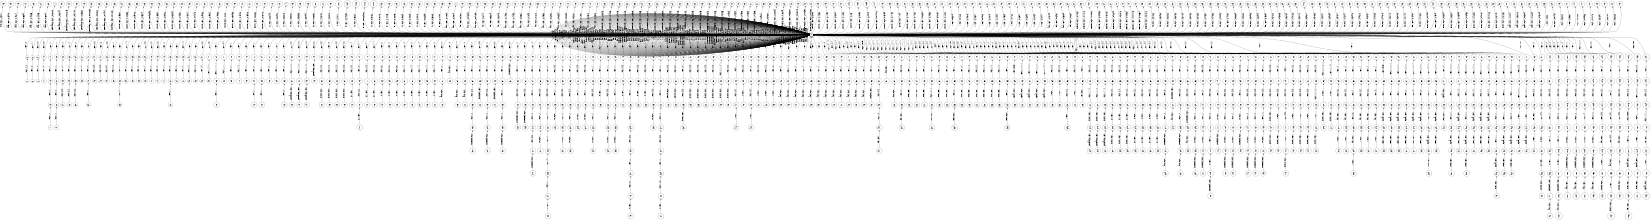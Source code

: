 digraph FST {
rankdir = LR;
size = "8.5,11";
label = "";
center = 1;
orientation = Landscape;
ranksep = "0.4";
nodesep = "0.25";
0 [label = "0", shape = circle, style = bold, fontsize = 14]
	0 -> 0 [label = "data:data/-0.30259", fontsize = 14];
	0 -> 0 [label = "data:データ/-0.75353", fontsize = 14];
	0 -> 0 [label = "data:デ−タ/-0.29616", fontsize = 14];
	0 -> 0 [label = "data:情報/-0.22103", fontsize = 14];
	0 -> 0 [label = "data:転送/-0.0038078", fontsize = 14];
	0 -> 0 [label = "data:デー/-0.32872", fontsize = 14];
	0 -> 135 [label = "data:<eps>/-0.5071", fontsize = 14];
	0 -> 139 [label = "data:<eps>/-0.59411", fontsize = 14];
	0 -> 143 [label = "data:<eps>/0.19874", fontsize = 14];
	0 -> 147 [label = "data:<eps>/0.88594", fontsize = 14];
	0 -> 608 [label = "data:<eps>/-0.45853", fontsize = 14];
	0 -> 614 [label = "data:<eps>/-0.42905", fontsize = 14];
	0 -> 620 [label = "data:<eps>/0.62004", fontsize = 14];
	0 -> 0 [label = "generating:化/0.27009", fontsize = 14];
	0 -> 0 [label = "generating:発電/-0.21527", fontsize = 14];
	0 -> 0 [label = "generating:発行/0.054608", fontsize = 14];
	0 -> 0 [label = "generating:せ/0.28289", fontsize = 14];
	0 -> 0 [label = "generating:発生/-0.60191", fontsize = 14];
	0 -> 0 [label = "generating:生成/-0.53315", fontsize = 14];
	0 -> 1 [label = "generating:<eps>/-0.26008", fontsize = 14];
	0 -> 150 [label = "generating:<eps>/-0.65194", fontsize = 14];
	0 -> 154 [label = "generating:<eps>/0.0078145", fontsize = 14];
	0 -> 158 [label = "generating:<eps>/-0.57722", fontsize = 14];
	0 -> 162 [label = "generating:<eps>/0.23335", fontsize = 14];
	0 -> 984 [label = "generating:<eps>/-0.00077832", fontsize = 14];
	0 -> 0 [label = "generating:発信/0.0098144", fontsize = 14];
	0 -> 0 [label = "generating:作成/-0.17079", fontsize = 14];
	0 -> 0 [label = "generating:出力/0.20863", fontsize = 14];
	0 -> 626 [label = "generating:<eps>/-0.30562", fontsize = 14];
	0 -> 632 [label = "generating:<eps>/-0.14914", fontsize = 14];
	0 -> 638 [label = "generating:<eps>/0.011351", fontsize = 14];
	0 -> 644 [label = "circuit:<eps>/-0.43521", fontsize = 14];
	0 -> 650 [label = "circuit:<eps>/0.043393", fontsize = 14];
	0 -> 656 [label = "circuit:<eps>/-0.39126", fontsize = 14];
	0 -> 662 [label = "circuit:<eps>/-0.33579", fontsize = 14];
	0 -> 846 [label = "circuit:<eps>/0.0093593", fontsize = 14];
	0 -> 840 [label = "circuit:<eps>/-0.46534", fontsize = 14];
	0 -> 834 [label = "circuit:<eps>/-0.31926", fontsize = 14];
	0 -> 434 [label = "circuit:<eps>/-0.053249", fontsize = 14];
	0 -> 430 [label = "circuit:<eps>/-0.04657", fontsize = 14];
	0 -> 426 [label = "circuit:<eps>/-0.76814", fontsize = 14];
	0 -> 421 [label = "circuit:<eps>/0.14243", fontsize = 14];
	0 -> 827 [label = "circuit:<eps>/-0.29056", fontsize = 14];
	0 -> 412 [label = "circuit:<eps>/-0.29984", fontsize = 14];
	0 -> 821 [label = "circuit:<eps>/-0.41536", fontsize = 14];
	0 -> 815 [label = "circuit:<eps>/-0.168", fontsize = 14];
	0 -> 0 [label = "circuit:部/-0.060163", fontsize = 14];
	0 -> 0 [label = "circuit:回路/-0.752", fontsize = 14];
	0 -> 0 [label = "circuit:手段/-0.027437", fontsize = 14];
	0 -> 166 [label = "circuit:<eps>/0.30955", fontsize = 14];
	0 -> 170 [label = "circuit:<eps>/-0.46428", fontsize = 14];
	0 -> 417 [label = "circuit:<eps>/-0.46913", fontsize = 14];
	0 -> 179 [label = "circuit:<eps>/0.20538", fontsize = 14];
	0 -> 175 [label = "circuit:<eps>/-0.78118", fontsize = 14];
	0 -> 187 [label = "31:<eps>/-0.28449", fontsize = 14];
	0 -> 191 [label = "31:<eps>/-0.22902", fontsize = 14];
	0 -> 0 [label = "31:２２/0.28398", fontsize = 14];
	0 -> 0 [label = "31:３２/0.13073", fontsize = 14];
	0 -> 0 [label = "31:３１/-0.73906", fontsize = 14];
	0 -> 4 [label = "31:<eps>/-0.36673", fontsize = 14];
	0 -> 0 [label = "31:31/-0.462", fontsize = 14];
	0 -> 195 [label = "31:<eps>/-0.58067", fontsize = 14];
	0 -> 199 [label = "31:<eps>/-0.58565", fontsize = 14];
	0 -> 203 [label = "31:<eps>/-0.50904", fontsize = 14];
	0 -> 207 [label = "31:<eps>/0.28053", fontsize = 14];
	0 -> 211 [label = "31:<eps>/0.28703", fontsize = 14];
	0 -> 0 [label = "31:３３/0.19462", fontsize = 14];
	0 -> 0 [label = "31:２１/0.23476", fontsize = 14];
	0 -> 0 [label = "31:１１/0.28824", fontsize = 14];
	0 -> 0 [label = "31:ｈｃ/0.087728", fontsize = 14];
	0 -> 183 [label = "31:<eps>/-0.26316", fontsize = 14];
	0 -> 1001 [label = "is:<eps>/-0.1211", fontsize = 14];
	0 -> 1034 [label = "is:<eps>/0.079895", fontsize = 14];
	0 -> 1026 [label = "is:<eps>/0.25264", fontsize = 14];
	0 -> 1018 [label = "is:<eps>/0.00084208", fontsize = 14];
	0 -> 1010 [label = "is:<eps>/0.30758", fontsize = 14];
	0 -> 992 [label = "is:<eps>/0.27148", fontsize = 14];
	0 -> 215 [label = "is:<eps>/-0.19425", fontsize = 14];
	0 -> 219 [label = "is:<eps>/-0.26006", fontsize = 14];
	0 -> 222 [label = "is:<eps>/0.20669", fontsize = 14];
	0 -> 226 [label = "is:<eps>/-0.15384", fontsize = 14];
	0 -> 687 [label = "is:<eps>/0.24048", fontsize = 14];
	0 -> 680 [label = "is:<eps>/0.063597", fontsize = 14];
	0 -> 675 [label = "is:<eps>/0.58063", fontsize = 14];
	0 -> 668 [label = "is:<eps>/-0.17977", fontsize = 14];
	0 -> 0 [label = "is:の/0.052175", fontsize = 14];
	0 -> 0 [label = "is:は/-0.57102", fontsize = 14];
	0 -> 0 [label = "is:に/-0.060866", fontsize = 14];
	0 -> 0 [label = "is:も/-0.11893", fontsize = 14];
	0 -> 0 [label = "is:が/-0.59235", fontsize = 14];
	0 -> 0 [label = "is:あ/-0.039107", fontsize = 14];
	0 -> 0 [label = "is:を/-0.5021", fontsize = 14];
	0 -> 0 [label = "is:れ/-0.27942", fontsize = 14];
	0 -> 0 [label = "also:、/0.1229", fontsize = 14];
	0 -> 0 [label = "also:そして/0.0058594", fontsize = 14];
	0 -> 755 [label = "also:<eps>/-0.10189", fontsize = 14];
	0 -> 0 [label = "also:また/-0.47912", fontsize = 14];
	0 -> 0 [label = "also:さらに/-0.15053", fontsize = 14];
	0 -> 0 [label = "also:なお/-0.041949", fontsize = 14];
	0 -> 0 [label = "also:も/-0.53367", fontsize = 14];
	0 -> 7 [label = "also:<eps>/-0.25179", fontsize = 14];
	0 -> 748 [label = "also:<eps>/0.24801", fontsize = 14];
	0 -> 269 [label = "also:<eps>/-0.045546", fontsize = 14];
	0 -> 264 [label = "also:<eps>/-0.041597", fontsize = 14];
	0 -> 259 [label = "also:<eps>/0.16474", fontsize = 14];
	0 -> 256 [label = "also:<eps>/0.55619", fontsize = 14];
	0 -> 250 [label = "also:<eps>/0.26245", fontsize = 14];
	0 -> 246 [label = "also:<eps>/-0.14733", fontsize = 14];
	0 -> 240 [label = "also:<eps>/-0.41455", fontsize = 14];
	0 -> 236 [label = "also:<eps>/-0.35664", fontsize = 14];
	0 -> 230 [label = "also:<eps>/-0.1695", fontsize = 14];
	0 -> 693 [label = "also:<eps>/-0.1872", fontsize = 14];
	0 -> 700 [label = "also:<eps>/-0.29658", fontsize = 14];
	0 -> 707 [label = "also:<eps>/-0.52132", fontsize = 14];
	0 -> 715 [label = "also:<eps>/-0.083541", fontsize = 14];
	0 -> 0 [label = "also:更に/-0.12261", fontsize = 14];
	0 -> 0 [label = "also:れ/0.16299", fontsize = 14];
	0 -> 0 [label = "also:尚/0.028753", fontsize = 14];
	0 -> 0 [label = "also:又/-0.10375", fontsize = 14];
	0 -> 0 [label = "also:お/0.061313", fontsize = 14];
	0 -> 0 [label = "also:同様/-0.038894", fontsize = 14];
	0 -> 0 [label = "also:８/0.19247", fontsize = 14];
	0 -> 0 [label = "also:同時/-0.044619", fontsize = 14];
	0 -> 0 [label = "also:とも/-0.10683", fontsize = 14];
	0 -> 0 [label = "also:やはり/-0.21322", fontsize = 14];
	0 -> 721 [label = "also:<eps>/0.22853", fontsize = 14];
	0 -> 728 [label = "also:<eps>/0.03261", fontsize = 14];
	0 -> 735 [label = "also:<eps>/-0.11031", fontsize = 14];
	0 -> 741 [label = "also:<eps>/-0.20378", fontsize = 14];
	0 -> 10 [label = "also:<eps>/-0.25203", fontsize = 14];
	0 -> 0 [label = "connected:れ/-0.22385", fontsize = 14];
	0 -> 313 [label = "connected:<eps>/-0.38473", fontsize = 14];
	0 -> 366 [label = "connected:<eps>/-0.44666", fontsize = 14];
	0 -> 361 [label = "connected:<eps>/-0.41046", fontsize = 14];
	0 -> 357 [label = "connected:<eps>/-0.27486", fontsize = 14];
	0 -> 353 [label = "connected:<eps>/-0.30515", fontsize = 14];
	0 -> 344 [label = "connected:<eps>/-0.44835", fontsize = 14];
	0 -> 340 [label = "connected:<eps>/-0.1214", fontsize = 14];
	0 -> 334 [label = "connected:<eps>/-0.16077", fontsize = 14];
	0 -> 328 [label = "connected:<eps>/-0.32812", fontsize = 14];
	0 -> 324 [label = "connected:<eps>/-0.14575", fontsize = 14];
	0 -> 318 [label = "connected:<eps>/-0.64182", fontsize = 14];
	0 -> 308 [label = "connected:<eps>/-0.3125", fontsize = 14];
	0 -> 302 [label = "connected:<eps>/-0.24239", fontsize = 14];
	0 -> 296 [label = "connected:<eps>/-0.36185", fontsize = 14];
	0 -> 291 [label = "connected:<eps>/-0.23478", fontsize = 14];
	0 -> 282 [label = "connected:<eps>/-0.47305", fontsize = 14];
	0 -> 276 [label = "connected:<eps>/-0.34665", fontsize = 14];
	0 -> 13 [label = "connected:<eps>/-0.29864", fontsize = 14];
	0 -> 18 [label = "connected:<eps>/-0.25504", fontsize = 14];
	0 -> 0 [label = "connected:それぞれ/0.041963", fontsize = 14];
	0 -> 0 [label = "connected:連結/-0.35307", fontsize = 14];
	0 -> 23 [label = "connected:<eps>/-0.45878", fontsize = 14];
	0 -> 0 [label = "connected:結合/-0.21514", fontsize = 14];
	0 -> 27 [label = "connected:<eps>/-0.25831", fontsize = 14];
	0 -> 0 [label = "connected:接続/-0.57879", fontsize = 14];
	0 -> 31 [label = "connected:<eps>/-0.73566", fontsize = 14];
	0 -> 0 [label = "connected:導通/-0.06655", fontsize = 14];
	0 -> 0 [label = "to:を/-0.39775", fontsize = 14];
	0 -> 0 [label = "to:と/-0.16568", fontsize = 14];
	0 -> 0 [label = "to:へ/-0.43565", fontsize = 14];
	0 -> 0 [label = "to:れ/-0.16001", fontsize = 14];
	0 -> 0 [label = "to:項/-0.12919", fontsize = 14];
	0 -> 0 [label = "to:対/-0.19348", fontsize = 14];
	0 -> 0 [label = "to:〜/-0.48595", fontsize = 14];
	0 -> 0 [label = "to:乃至/-0.34452", fontsize = 14];
	0 -> 0 [label = "to:し/-0.30047", fontsize = 14];
	0 -> 0 [label = "to:する/-0.23953", fontsize = 14];
	0 -> 0 [label = "to:に/-0.55959", fontsize = 14];
	0 -> 35 [label = "to:<eps>/-0.29564", fontsize = 14];
	0 -> 38 [label = "to:<eps>/-0.31832", fontsize = 14];
	0 -> 0 [label = "to:が/-0.10491", fontsize = 14];
	0 -> 375 [label = "power-supply:<eps>/-0.23054", fontsize = 14];
	0 -> 379 [label = "power-supply:<eps>/0.68249", fontsize = 14];
	0 -> 48 [label = "power-supply:<eps>/0.055621", fontsize = 14];
	0 -> 762 [label = "power-supply:<eps>/0.083275", fontsize = 14];
	0 -> 45 [label = "power-supply:<eps>/-0.10505", fontsize = 14];
	0 -> 42 [label = "power-supply:<eps>/-0.24888", fontsize = 14];
	0 -> 0 [label = "power-supply:電源/-0.47756", fontsize = 14];
	0 -> 0 [label = "power-supply:供給/-0.080177", fontsize = 14];
	0 -> 0 [label = "power-supply:給電/-0.13302", fontsize = 14];
	0 -> 0 [label = "control:コントロール/-0.52834", fontsize = 14];
	0 -> 799 [label = "control:<eps>/-0.52213", fontsize = 14];
	0 -> 0 [label = "control:調整/-0.073379", fontsize = 14];
	0 -> 793 [label = "control:<eps>/-0.13588", fontsize = 14];
	0 -> 787 [label = "control:<eps>/-0.70492", fontsize = 14];
	0 -> 781 [label = "control:<eps>/-0.53721", fontsize = 14];
	0 -> 0 [label = "control:調節/-0.14199", fontsize = 14];
	0 -> 1042 [label = "control:<eps>/-0.18208", fontsize = 14];
	0 -> 1050 [label = "control:<eps>/-0.223", fontsize = 14];
	0 -> 1059 [label = "control:<eps>/-0.25198", fontsize = 14];
	0 -> 0 [label = "control:可変/0.054604", fontsize = 14];
	0 -> 774 [label = "control:<eps>/-0.29779", fontsize = 14];
	0 -> 768 [label = "control:<eps>/0.014116", fontsize = 14];
	0 -> 805 [label = "control:<eps>/0.13459", fontsize = 14];
	0 -> 388 [label = "control:<eps>/-0.77496", fontsize = 14];
	0 -> 0 [label = "control:制動/0.017247", fontsize = 14];
	0 -> 0 [label = "control:機制御/-0.34571", fontsize = 14];
	0 -> 810 [label = "control:<eps>/1.29", fontsize = 14];
	0 -> 0 [label = "control:制御/-0.73248", fontsize = 14];
	0 -> 0 [label = "control:管理/-0.25365", fontsize = 14];
	0 -> 383 [label = "control:<eps>/-0.41004", fontsize = 14];
	0 -> 392 [label = "control:<eps>/-0.14672", fontsize = 14];
	0 -> 396 [label = "control:<eps>/0.068511", fontsize = 14];
	0 -> 400 [label = "control:<eps>/-0.29382", fontsize = 14];
	0 -> 404 [label = "control:<eps>/-0.57731", fontsize = 14];
	0 -> 408 [label = "control:<eps>/-0.18216", fontsize = 14];
	0 -> 0 [label = "7:７/-0.73016", fontsize = 14];
	0 -> 0 [label = "7:示/0.32415", fontsize = 14];
	0 -> 0 [label = "7:６/-0.046094", fontsize = 14];
	0 -> 0 [label = "7:す/0.32968", fontsize = 14];
	0 -> 0 [label = "7:３/0.20565", fontsize = 14];
	0 -> 0 [label = "7:５/0.086333", fontsize = 14];
	0 -> 438 [label = "7:<eps>/0.25679", fontsize = 14];
	0 -> 0 [label = "7:rp/-0.26428", fontsize = 14];
	0 -> 442 [label = "7:<eps>/0.27263", fontsize = 14];
	0 -> 446 [label = "7:<eps>/-0.43715", fontsize = 14];
	0 -> 450 [label = "7:<eps>/-0.56207", fontsize = 14];
	0 -> 0 [label = "7:7/-0.33054", fontsize = 14];
	0 -> 51 [label = "7:<eps>/0.24028", fontsize = 14];
	0 -> 0 [label = "7:９/0.16304", fontsize = 14];
	0 -> 454 [label = "7:<eps>/-0.20119", fontsize = 14];
	0 -> 462 [label = "7:<eps>/-0.24198", fontsize = 14];
	0 -> 466 [label = "7:<eps>/-0.40569", fontsize = 14];
	0 -> 470 [label = "7:<eps>/-0.1788", fontsize = 14];
	0 -> 474 [label = "7:<eps>/-0.63004", fontsize = 14];
	0 -> 478 [label = "7:<eps>/-0.63198", fontsize = 14];
	0 -> 482 [label = "7:<eps>/-0.31759", fontsize = 14];
	0 -> 458 [label = "7:<eps>/-0.51414", fontsize = 14];
	0 -> 58 [label = "and:<eps>/-0.37709", fontsize = 14];
	0 -> 0 [label = "and:とも/-0.22509", fontsize = 14];
	0 -> 486 [label = "and:<eps>/0.13961", fontsize = 14];
	0 -> 0 [label = "and:、/-0.41499", fontsize = 14];
	0 -> 0 [label = "and:と/-0.55896", fontsize = 14];
	0 -> 54 [label = "and:<eps>/-0.36289", fontsize = 14];
	0 -> 0 [label = "and:ａｎｄ/-0.32098", fontsize = 14];
	0 -> 0 [label = "and:および/-0.59005", fontsize = 14];
	0 -> 0 [label = "and:し/-0.19941", fontsize = 14];
	0 -> 0 [label = "and:り/-0.37128", fontsize = 14];
	0 -> 61 [label = "and:<eps>/-0.2664", fontsize = 14];
	0 -> 0 [label = "and:，/-0.43971", fontsize = 14];
	0 -> 0 [label = "and:・/-0.23966", fontsize = 14];
	0 -> 0 [label = "and:や/-0.42382", fontsize = 14];
	0 -> 0 [label = "and:／/-0.17653", fontsize = 14];
	0 -> 0 [label = "and:及び/-0.5598", fontsize = 14];
	0 -> 503 [label = "receives:<eps>/-0.14534", fontsize = 14];
	0 -> 1067 [label = "receives:<eps>/-0.14213", fontsize = 14];
	0 -> 496 [label = "receives:<eps>/0.10006", fontsize = 14];
	0 -> 0 [label = "receives:は/-0.10893", fontsize = 14];
	0 -> 64 [label = "receives:<eps>/-0.057968", fontsize = 14];
	0 -> 0 [label = "receives:が/0.071422", fontsize = 14];
	0 -> 67 [label = "receives:<eps>/0.027031", fontsize = 14];
	0 -> 0 [label = "receives:を/-0.073924", fontsize = 14];
	0 -> 70 [label = "receives:<eps>/-0.48649", fontsize = 14];
	0 -> 73 [label = "receives:<eps>/-0.30316", fontsize = 14];
	0 -> 0 [label = "receives:受け/-0.39972", fontsize = 14];
	0 -> 0 [label = "receives:入力/-0.054738", fontsize = 14];
	0 -> 79 [label = "receives:<eps>/-0.025084", fontsize = 14];
	0 -> 76 [label = "receives:<eps>/0.0047102", fontsize = 14];
	0 -> 499 [label = "receives:<eps>/-0.066514", fontsize = 14];
	0 -> 490 [label = "receives:<eps>/-0.31576", fontsize = 14];
	0 -> 952 [label = "the:<eps>/-0.34263", fontsize = 14];
	0 -> 0 [label = "the:その/-0.31193", fontsize = 14];
	0 -> 0 [label = "the:の/-0.46103", fontsize = 14];
	0 -> 508 [label = "the:<eps>/-0.30968", fontsize = 14];
	0 -> 512 [label = "the:<eps>/-0.62228", fontsize = 14];
	0 -> 516 [label = "the:<eps>/-0.38756", fontsize = 14];
	0 -> 520 [label = "the:<eps>/-0.37729", fontsize = 14];
	0 -> 525 [label = "the:<eps>/-0.30486", fontsize = 14];
	0 -> 529 [label = "the:<eps>/-0.37838", fontsize = 14];
	0 -> 533 [label = "the:<eps>/-0.44557", fontsize = 14];
	0 -> 538 [label = "the:<eps>/-0.47556", fontsize = 14];
	0 -> 542 [label = "the:<eps>/-0.40296", fontsize = 14];
	0 -> 546 [label = "the:<eps>/-0.4155", fontsize = 14];
	0 -> 550 [label = "the:<eps>/-0.28869", fontsize = 14];
	0 -> 554 [label = "the:<eps>/-0.23886", fontsize = 14];
	0 -> 558 [label = "the:<eps>/-0.30963", fontsize = 14];
	0 -> 562 [label = "the:<eps>/-0.36909", fontsize = 14];
	0 -> 0 [label = "the:は/-0.3999", fontsize = 14];
	0 -> 83 [label = "the:<eps>/-0.3569", fontsize = 14];
	0 -> 86 [label = "the:<eps>/-0.31222", fontsize = 14];
	0 -> 89 [label = "the:<eps>/-0.43285", fontsize = 14];
	0 -> 92 [label = "the:<eps>/-0.38489", fontsize = 14];
	0 -> 0 [label = "the:この/-0.36216", fontsize = 14];
	0 -> 0 [label = "the:前記/-0.39973", fontsize = 14];
	0 -> 0 [label = "the:する/-0.24789", fontsize = 14];
	0 -> 959 [label = "the:<eps>/-0.40765", fontsize = 14];
	0 -> 0 [label = "the:ア/-0.21137", fontsize = 14];
	0 -> 0 [label = "the:本/-0.2343", fontsize = 14];
	0 -> 0 [label = "the:各/-0.23004", fontsize = 14];
	0 -> 0 [label = "the:尚/-0.22102", fontsize = 14];
	0 -> 1076 [label = "the:<eps>/-0.30772", fontsize = 14];
	0 -> 0 [label = "the:た/-0.31363", fontsize = 14];
	0 -> 0 [label = "the:、/-0.56087", fontsize = 14];
	0 -> 852 [label = "the:<eps>/-0.39611", fontsize = 14];
	0 -> 858 [label = "the:<eps>/-0.37386", fontsize = 14];
	0 -> 864 [label = "the:<eps>/-0.66084", fontsize = 14];
	0 -> 870 [label = "the:<eps>/-0.39299", fontsize = 14];
	0 -> 876 [label = "the:<eps>/-0.34617", fontsize = 14];
	0 -> 882 [label = "the:<eps>/-0.46044", fontsize = 14];
	0 -> 888 [label = "the:<eps>/-0.50916", fontsize = 14];
	0 -> 895 [label = "the:<eps>/-0.49878", fontsize = 14];
	0 -> 901 [label = "the:<eps>/0.23057", fontsize = 14];
	0 -> 906 [label = "the:<eps>/-0.42085", fontsize = 14];
	0 -> 913 [label = "the:<eps>/-0.47878", fontsize = 14];
	0 -> 919 [label = "the:<eps>/-0.38713", fontsize = 14];
	0 -> 926 [label = "the:<eps>/-0.32725", fontsize = 14];
	0 -> 932 [label = "the:<eps>/-0.27742", fontsize = 14];
	0 -> 938 [label = "the:<eps>/-0.3482", fontsize = 14];
	0 -> 944 [label = "the:<eps>/-0.44682", fontsize = 14];
	0 -> 0 [label = "the:（/-0.22286", fontsize = 14];
	0 -> 1084 [label = "reset:<eps>/-0.27904", fontsize = 14];
	0 -> 0 [label = "reset:設定/0.19273", fontsize = 14];
	0 -> 966 [label = "reset:<eps>/-0.4819", fontsize = 14];
	0 -> 972 [label = "reset:<eps>/-0.63844", fontsize = 14];
	0 -> 0 [label = "reset:セット/0.094408", fontsize = 14];
	0 -> 583 [label = "reset:<eps>/-0.35514", fontsize = 14];
	0 -> 579 [label = "reset:<eps>/-0.075999", fontsize = 14];
	0 -> 575 [label = "reset:<eps>/-0.78985", fontsize = 14];
	0 -> 571 [label = "reset:<eps>/-0.48505", fontsize = 14];
	0 -> 567 [label = "reset:<eps>/-0.40127", fontsize = 14];
	0 -> 0 [label = "reset:reset/-0.31484", fontsize = 14];
	0 -> 0 [label = "reset:れ/0.37935", fontsize = 14];
	0 -> 0 [label = "reset:復帰/-0.043291", fontsize = 14];
	0 -> 95 [label = "reset:<eps>/0.010463", fontsize = 14];
	0 -> 0 [label = "reset:ショート/0.010433", fontsize = 14];
	0 -> 0 [label = "reset:ｒｅｓｅｔ/-0.45866", fontsize = 14];
	0 -> 0 [label = "reset:リセット/-0.74992", fontsize = 14];
	0 -> 98 [label = "reset:<eps>/-0.37191", fontsize = 14];
	0 -> 101 [label = "reset:<eps>/-0.37638", fontsize = 14];
	0 -> 0 [label = "reset:解除/0.033782", fontsize = 14];
	0 -> 600 [label = "signal:<eps>/-0.10847", fontsize = 14];
	0 -> 587 [label = "signal:<eps>/-0.56016", fontsize = 14];
	0 -> 978 [label = "signal:<eps>/-0.23824", fontsize = 14];
	0 -> 591 [label = "signal:<eps>/-0.78889", fontsize = 14];
	0 -> 595 [label = "signal:<eps>/-0.45109", fontsize = 14];
	0 -> 0 [label = "signal:信号/-0.74932", fontsize = 14];
	0 -> 0 [label = "signal:強度/0.25664", fontsize = 14];
	0 -> 0 [label = "signal:クロック/-0.05684", fontsize = 14];
	0 -> 0 [label = "/:・/-0.40467", fontsize = 14];
	0 -> 0 [label = "/:又/0.071175", fontsize = 14];
	0 -> 0 [label = "/://-0.53097", fontsize = 14];
	0 -> 0 [label = "/:／/-0.71471", fontsize = 14];
	0 -> 0 [label = "/:：/0.065385", fontsize = 14];
	0 -> 0 [label = "/:＆/-0.069903", fontsize = 14];
	0 -> 0 [label = "/:−/0.05982", fontsize = 14];
	0 -> 0 [label = "/:及び/0.10575", fontsize = 14];
	0 -> 604 [label = "/:<eps>/-0.236", fontsize = 14];
	0 -> 0 [label = "res:ｒｅｓ/-0.47408", fontsize = 14];
	0 -> 105 [label = "res:<eps>/-0.27437", fontsize = 14];
	0 -> 0 [label = "res:res/-0.39748", fontsize = 14];
	0 -> 111 [label = ".:<eps>/-0.56222", fontsize = 14];
	0 -> 0 [label = ".:。/-0.62093", fontsize = 14];
	0 -> 114 [label = ".:<eps>/-0.5232", fontsize = 14];
	0 -> 117 [label = ".:<eps>/-0.67686", fontsize = 14];
	0 -> 121 [label = ".:<eps>/-0.40936", fontsize = 14];
	0 -> 0 [label = ".:る/-0.36042", fontsize = 14];
	0 -> 125 [label = ".:<eps>/-0.70148", fontsize = 14];
	0 -> 108 [label = ".:<eps>/-0.37591", fontsize = 14];
	0 -> 131 [label = ".:<eps>/-0.60702", fontsize = 14];
	0 -> 128 [label = ".:<eps>/-0.38263", fontsize = 14];
1 [label = "1", shape = circle, style = solid, fontsize = 14]
2 [label = "2", shape = circle, style = solid, fontsize = 14]
	2 -> 3 [label = "<eps>:生成", fontsize = 14];
3 [label = "3", shape = circle, style = solid, fontsize = 14]
	3 -> 0 [label = "<eps>:用", fontsize = 14];
4 [label = "4", shape = circle, style = solid, fontsize = 14]
5 [label = "5", shape = circle, style = solid, fontsize = 14]
	5 -> 6 [label = "<eps>:部", fontsize = 14];
6 [label = "6", shape = circle, style = solid, fontsize = 14]
	6 -> 0 [label = "<eps>:３１", fontsize = 14];
7 [label = "7", shape = circle, style = solid, fontsize = 14]
8 [label = "8", shape = circle, style = solid, fontsize = 14]
	8 -> 9 [label = "<eps>:も", fontsize = 14];
9 [label = "9", shape = circle, style = solid, fontsize = 14]
	9 -> 0 [label = "<eps>:併せ", fontsize = 14];
10 [label = "10", shape = circle, style = solid, fontsize = 14]
11 [label = "11", shape = circle, style = solid, fontsize = 14]
	11 -> 12 [label = "<eps>:も", fontsize = 14];
12 [label = "12", shape = circle, style = solid, fontsize = 14]
	12 -> 0 [label = "<eps>:同時", fontsize = 14];
13 [label = "13", shape = circle, style = solid, fontsize = 14]
14 [label = "14", shape = circle, style = solid, fontsize = 14]
	14 -> 15 [label = "<eps>:さ", fontsize = 14];
15 [label = "15", shape = circle, style = solid, fontsize = 14]
	15 -> 16 [label = "<eps>:れ", fontsize = 14];
16 [label = "16", shape = circle, style = solid, fontsize = 14]
	16 -> 17 [label = "<eps>:て", fontsize = 14];
17 [label = "17", shape = circle, style = solid, fontsize = 14]
	17 -> 0 [label = "<eps>:い", fontsize = 14];
18 [label = "18", shape = circle, style = solid, fontsize = 14]
19 [label = "19", shape = circle, style = solid, fontsize = 14]
	19 -> 20 [label = "<eps>:さ", fontsize = 14];
20 [label = "20", shape = circle, style = solid, fontsize = 14]
	20 -> 21 [label = "<eps>:せ", fontsize = 14];
21 [label = "21", shape = circle, style = solid, fontsize = 14]
	21 -> 22 [label = "<eps>:て", fontsize = 14];
22 [label = "22", shape = circle, style = solid, fontsize = 14]
	22 -> 0 [label = "<eps>:い", fontsize = 14];
23 [label = "23", shape = circle, style = solid, fontsize = 14]
24 [label = "24", shape = circle, style = solid, fontsize = 14]
	24 -> 25 [label = "<eps>:連結", fontsize = 14];
25 [label = "25", shape = circle, style = solid, fontsize = 14]
	25 -> 26 [label = "<eps>:さ", fontsize = 14];
26 [label = "26", shape = circle, style = solid, fontsize = 14]
	26 -> 0 [label = "<eps>:れ", fontsize = 14];
27 [label = "27", shape = circle, style = solid, fontsize = 14]
28 [label = "28", shape = circle, style = solid, fontsize = 14]
	28 -> 29 [label = "<eps>:結合", fontsize = 14];
29 [label = "29", shape = circle, style = solid, fontsize = 14]
	29 -> 30 [label = "<eps>:さ", fontsize = 14];
30 [label = "30", shape = circle, style = solid, fontsize = 14]
	30 -> 0 [label = "<eps>:れ", fontsize = 14];
31 [label = "31", shape = circle, style = solid, fontsize = 14]
32 [label = "32", shape = circle, style = solid, fontsize = 14]
	32 -> 33 [label = "<eps>:接続", fontsize = 14];
33 [label = "33", shape = circle, style = solid, fontsize = 14]
	33 -> 34 [label = "<eps>:さ", fontsize = 14];
34 [label = "34", shape = circle, style = solid, fontsize = 14]
	34 -> 0 [label = "<eps>:れ", fontsize = 14];
35 [label = "35", shape = circle, style = solid, fontsize = 14]
36 [label = "36", shape = circle, style = solid, fontsize = 14]
	36 -> 37 [label = "<eps>:に", fontsize = 14];
37 [label = "37", shape = circle, style = solid, fontsize = 14]
	37 -> 0 [label = "<eps>:し", fontsize = 14];
38 [label = "38", shape = circle, style = solid, fontsize = 14]
39 [label = "39", shape = circle, style = solid, fontsize = 14]
	39 -> 40 [label = "<eps>:に", fontsize = 14];
40 [label = "40", shape = circle, style = solid, fontsize = 14]
	40 -> 41 [label = "<eps>:対", fontsize = 14];
41 [label = "41", shape = circle, style = solid, fontsize = 14]
	41 -> 0 [label = "<eps>:し", fontsize = 14];
42 [label = "42", shape = circle, style = solid, fontsize = 14]
43 [label = "43", shape = circle, style = solid, fontsize = 14]
	43 -> 44 [label = "<eps>:電源", fontsize = 14];
44 [label = "44", shape = circle, style = solid, fontsize = 14]
	44 -> 0 [label = "<eps>:供給", fontsize = 14];
45 [label = "45", shape = circle, style = solid, fontsize = 14]
46 [label = "46", shape = circle, style = solid, fontsize = 14]
	46 -> 47 [label = "<eps>:電源", fontsize = 14];
47 [label = "47", shape = circle, style = solid, fontsize = 14]
	47 -> 0 [label = "<eps>:線", fontsize = 14];
48 [label = "48", shape = circle, style = solid, fontsize = 14]
49 [label = "49", shape = circle, style = solid, fontsize = 14]
	49 -> 50 [label = "<eps>:電力", fontsize = 14];
50 [label = "50", shape = circle, style = solid, fontsize = 14]
	50 -> 0 [label = "<eps>:供給", fontsize = 14];
51 [label = "51", shape = circle, style = solid, fontsize = 14]
52 [label = "52", shape = circle, style = solid, fontsize = 14]
	52 -> 53 [label = "<eps>:もの", fontsize = 14];
53 [label = "53", shape = circle, style = solid, fontsize = 14]
	53 -> 0 [label = "<eps>:で", fontsize = 14];
54 [label = "54", shape = circle, style = solid, fontsize = 14]
55 [label = "55", shape = circle, style = solid, fontsize = 14]
	55 -> 56 [label = "<eps>:と", fontsize = 14];
56 [label = "56", shape = circle, style = solid, fontsize = 14]
	56 -> 57 [label = "<eps>:し", fontsize = 14];
57 [label = "57", shape = circle, style = solid, fontsize = 14]
	57 -> 0 [label = "<eps>:、", fontsize = 14];
58 [label = "58", shape = circle, style = solid, fontsize = 14]
59 [label = "59", shape = circle, style = solid, fontsize = 14]
	59 -> 60 [label = "<eps>:と", fontsize = 14];
60 [label = "60", shape = circle, style = solid, fontsize = 14]
	60 -> 0 [label = "<eps>:とも", fontsize = 14];
61 [label = "61", shape = circle, style = solid, fontsize = 14]
62 [label = "62", shape = circle, style = solid, fontsize = 14]
	62 -> 63 [label = "<eps>:り", fontsize = 14];
63 [label = "63", shape = circle, style = solid, fontsize = 14]
	63 -> 0 [label = "<eps>:、", fontsize = 14];
64 [label = "64", shape = circle, style = solid, fontsize = 14]
65 [label = "65", shape = circle, style = solid, fontsize = 14]
	65 -> 66 [label = "<eps>:は", fontsize = 14];
66 [label = "66", shape = circle, style = solid, fontsize = 14]
	66 -> 0 [label = "<eps>:、", fontsize = 14];
67 [label = "67", shape = circle, style = solid, fontsize = 14]
68 [label = "68", shape = circle, style = solid, fontsize = 14]
	68 -> 69 [label = "<eps>:が", fontsize = 14];
69 [label = "69", shape = circle, style = solid, fontsize = 14]
	69 -> 0 [label = "<eps>:供給", fontsize = 14];
70 [label = "70", shape = circle, style = solid, fontsize = 14]
71 [label = "71", shape = circle, style = solid, fontsize = 14]
	71 -> 72 [label = "<eps>:を", fontsize = 14];
72 [label = "72", shape = circle, style = solid, fontsize = 14]
	72 -> 0 [label = "<eps>:受け", fontsize = 14];
73 [label = "73", shape = circle, style = solid, fontsize = 14]
74 [label = "74", shape = circle, style = solid, fontsize = 14]
	74 -> 75 [label = "<eps>:を", fontsize = 14];
75 [label = "75", shape = circle, style = solid, fontsize = 14]
	75 -> 0 [label = "<eps>:受信", fontsize = 14];
76 [label = "76", shape = circle, style = solid, fontsize = 14]
77 [label = "77", shape = circle, style = solid, fontsize = 14]
	77 -> 78 [label = "<eps>:へ", fontsize = 14];
78 [label = "78", shape = circle, style = solid, fontsize = 14]
	78 -> 0 [label = "<eps>:は", fontsize = 14];
79 [label = "79", shape = circle, style = solid, fontsize = 14]
80 [label = "80", shape = circle, style = solid, fontsize = 14]
	80 -> 81 [label = "<eps>:へ", fontsize = 14];
81 [label = "81", shape = circle, style = solid, fontsize = 14]
	81 -> 82 [label = "<eps>:は", fontsize = 14];
82 [label = "82", shape = circle, style = solid, fontsize = 14]
	82 -> 0 [label = "<eps>:、", fontsize = 14];
83 [label = "83", shape = circle, style = solid, fontsize = 14]
84 [label = "84", shape = circle, style = solid, fontsize = 14]
	84 -> 85 [label = "<eps>:は", fontsize = 14];
85 [label = "85", shape = circle, style = solid, fontsize = 14]
	85 -> 0 [label = "<eps>:、", fontsize = 14];
86 [label = "86", shape = circle, style = solid, fontsize = 14]
87 [label = "87", shape = circle, style = solid, fontsize = 14]
	87 -> 88 [label = "<eps>:は", fontsize = 14];
88 [label = "88", shape = circle, style = solid, fontsize = 14]
	88 -> 0 [label = "<eps>:この", fontsize = 14];
89 [label = "89", shape = circle, style = solid, fontsize = 14]
90 [label = "90", shape = circle, style = solid, fontsize = 14]
	90 -> 91 [label = "<eps>:また", fontsize = 14];
91 [label = "91", shape = circle, style = solid, fontsize = 14]
	91 -> 0 [label = "<eps>:、", fontsize = 14];
92 [label = "92", shape = circle, style = solid, fontsize = 14]
93 [label = "93", shape = circle, style = solid, fontsize = 14]
	93 -> 94 [label = "<eps>:なお", fontsize = 14];
94 [label = "94", shape = circle, style = solid, fontsize = 14]
	94 -> 0 [label = "<eps>:、", fontsize = 14];
95 [label = "95", shape = circle, style = solid, fontsize = 14]
96 [label = "96", shape = circle, style = solid, fontsize = 14]
	96 -> 97 [label = "<eps>:再", fontsize = 14];
97 [label = "97", shape = circle, style = solid, fontsize = 14]
	97 -> 0 [label = "<eps>:設定", fontsize = 14];
98 [label = "98", shape = circle, style = solid, fontsize = 14]
99 [label = "99", shape = circle, style = solid, fontsize = 14]
	99 -> 100 [label = "<eps>:リセット", fontsize = 14];
100 [label = "100", shape = circle, style = solid, fontsize = 14]
	100 -> 0 [label = "<eps>:回路", fontsize = 14];
101 [label = "101", shape = circle, style = solid, fontsize = 14]
102 [label = "102", shape = circle, style = solid, fontsize = 14]
	102 -> 103 [label = "<eps>:「", fontsize = 14];
103 [label = "103", shape = circle, style = solid, fontsize = 14]
	103 -> 104 [label = "<eps>:ｒｅｓｅｔ", fontsize = 14];
104 [label = "104", shape = circle, style = solid, fontsize = 14]
	104 -> 0 [label = "<eps>:」", fontsize = 14];
105 [label = "105", shape = circle, style = solid, fontsize = 14]
106 [label = "106", shape = circle, style = solid, fontsize = 14]
	106 -> 107 [label = "<eps>:ｒｅｓ", fontsize = 14];
107 [label = "107", shape = circle, style = solid, fontsize = 14]
	107 -> 0 [label = "<eps>:端子", fontsize = 14];
108 [label = "108", shape = circle, style = solid, fontsize = 14]
109 [label = "109", shape = circle, style = solid, fontsize = 14]
	109 -> 110 [label = "<eps>:た", fontsize = 14];
110 [label = "110", shape = circle, style = solid, fontsize = 14]
	110 -> 0 [label = "<eps>:。", fontsize = 14];
111 [label = "111", shape = circle, style = solid, fontsize = 14]
112 [label = "112", shape = circle, style = solid, fontsize = 14]
	112 -> 113 [label = "<eps>:する", fontsize = 14];
113 [label = "113", shape = circle, style = solid, fontsize = 14]
	113 -> 0 [label = "<eps>:。", fontsize = 14];
114 [label = "114", shape = circle, style = solid, fontsize = 14]
115 [label = "115", shape = circle, style = solid, fontsize = 14]
	115 -> 116 [label = "<eps>:い", fontsize = 14];
116 [label = "116", shape = circle, style = solid, fontsize = 14]
	116 -> 0 [label = "<eps>:。", fontsize = 14];
117 [label = "117", shape = circle, style = solid, fontsize = 14]
118 [label = "118", shape = circle, style = solid, fontsize = 14]
	118 -> 119 [label = "<eps>:い", fontsize = 14];
119 [label = "119", shape = circle, style = solid, fontsize = 14]
	119 -> 120 [label = "<eps>:る", fontsize = 14];
120 [label = "120", shape = circle, style = solid, fontsize = 14]
	120 -> 0 [label = "<eps>:。", fontsize = 14];
121 [label = "121", shape = circle, style = solid, fontsize = 14]
122 [label = "122", shape = circle, style = solid, fontsize = 14]
	122 -> 123 [label = "<eps>:い", fontsize = 14];
123 [label = "123", shape = circle, style = solid, fontsize = 14]
	123 -> 124 [label = "<eps>:く", fontsize = 14];
124 [label = "124", shape = circle, style = solid, fontsize = 14]
	124 -> 0 [label = "<eps>:。", fontsize = 14];
125 [label = "125", shape = circle, style = solid, fontsize = 14]
126 [label = "126", shape = circle, style = solid, fontsize = 14]
	126 -> 127 [label = "<eps>:る", fontsize = 14];
127 [label = "127", shape = circle, style = solid, fontsize = 14]
	127 -> 0 [label = "<eps>:。", fontsize = 14];
128 [label = "128", shape = circle, style = solid, fontsize = 14]
129 [label = "129", shape = circle, style = solid, fontsize = 14]
	129 -> 130 [label = "<eps>:う", fontsize = 14];
130 [label = "130", shape = circle, style = solid, fontsize = 14]
	130 -> 0 [label = "<eps>:。", fontsize = 14];
131 [label = "131", shape = circle, style = solid, fontsize = 14]
132 [label = "132", shape = circle, style = solid, fontsize = 14]
	132 -> 133 [label = "<eps>:あ", fontsize = 14];
133 [label = "133", shape = circle, style = solid, fontsize = 14]
	133 -> 134 [label = "<eps>:る", fontsize = 14];
134 [label = "134", shape = circle, style = solid, fontsize = 14]
	134 -> 0 [label = "<eps>:。", fontsize = 14];
135 [label = "135", shape = circle, style = solid, fontsize = 14]
136 [label = "136", shape = circle, style = solid, fontsize = 14]
	136 -> 137 [label = "generating:<eps>", fontsize = 14];
137 [label = "137", shape = circle, style = solid, fontsize = 14]
	137 -> 138 [label = "<eps>:データ", fontsize = 14];
138 [label = "138", shape = circle, style = solid, fontsize = 14]
	138 -> 0 [label = "<eps>:発生", fontsize = 14];
139 [label = "139", shape = circle, style = solid, fontsize = 14]
140 [label = "140", shape = circle, style = solid, fontsize = 14]
	140 -> 141 [label = "generating:<eps>", fontsize = 14];
141 [label = "141", shape = circle, style = solid, fontsize = 14]
	141 -> 142 [label = "<eps>:データ", fontsize = 14];
142 [label = "142", shape = circle, style = solid, fontsize = 14]
	142 -> 0 [label = "<eps>:生成", fontsize = 14];
143 [label = "143", shape = circle, style = solid, fontsize = 14]
144 [label = "144", shape = circle, style = solid, fontsize = 14]
	144 -> 145 [label = "generating:<eps>", fontsize = 14];
145 [label = "145", shape = circle, style = solid, fontsize = 14]
	145 -> 146 [label = "<eps>:データ", fontsize = 14];
146 [label = "146", shape = circle, style = solid, fontsize = 14]
	146 -> 0 [label = "<eps>:形成", fontsize = 14];
147 [label = "147", shape = circle, style = solid, fontsize = 14]
148 [label = "148", shape = circle, style = solid, fontsize = 14]
	148 -> 149 [label = "generating:<eps>", fontsize = 14];
149 [label = "149", shape = circle, style = solid, fontsize = 14]
	149 -> 0 [label = "<eps>:端末", fontsize = 14];
150 [label = "150", shape = circle, style = solid, fontsize = 14]
151 [label = "151", shape = circle, style = solid, fontsize = 14]
	151 -> 152 [label = "circuit:<eps>", fontsize = 14];
152 [label = "152", shape = circle, style = solid, fontsize = 14]
	152 -> 153 [label = "<eps>:発生", fontsize = 14];
153 [label = "153", shape = circle, style = solid, fontsize = 14]
	153 -> 0 [label = "<eps>:回路", fontsize = 14];
154 [label = "154", shape = circle, style = solid, fontsize = 14]
155 [label = "155", shape = circle, style = solid, fontsize = 14]
	155 -> 156 [label = "circuit:<eps>", fontsize = 14];
156 [label = "156", shape = circle, style = solid, fontsize = 14]
	156 -> 157 [label = "<eps>:生成", fontsize = 14];
157 [label = "157", shape = circle, style = solid, fontsize = 14]
	157 -> 0 [label = "<eps>:部", fontsize = 14];
158 [label = "158", shape = circle, style = solid, fontsize = 14]
159 [label = "159", shape = circle, style = solid, fontsize = 14]
	159 -> 160 [label = "circuit:<eps>", fontsize = 14];
160 [label = "160", shape = circle, style = solid, fontsize = 14]
	160 -> 161 [label = "<eps>:生成", fontsize = 14];
161 [label = "161", shape = circle, style = solid, fontsize = 14]
	161 -> 0 [label = "<eps>:回路", fontsize = 14];
162 [label = "162", shape = circle, style = solid, fontsize = 14]
163 [label = "163", shape = circle, style = solid, fontsize = 14]
	163 -> 164 [label = "circuit:<eps>", fontsize = 14];
164 [label = "164", shape = circle, style = solid, fontsize = 14]
	164 -> 165 [label = "<eps>:電源", fontsize = 14];
165 [label = "165", shape = circle, style = solid, fontsize = 14]
	165 -> 0 [label = "<eps>:回路", fontsize = 14];
166 [label = "166", shape = circle, style = solid, fontsize = 14]
167 [label = "167", shape = circle, style = solid, fontsize = 14]
	167 -> 168 [label = "31:<eps>", fontsize = 14];
168 [label = "168", shape = circle, style = solid, fontsize = 14]
	168 -> 169 [label = "<eps>:回路", fontsize = 14];
169 [label = "169", shape = circle, style = solid, fontsize = 14]
	169 -> 0 [label = "<eps>:３", fontsize = 14];
170 [label = "170", shape = circle, style = solid, fontsize = 14]
171 [label = "171", shape = circle, style = solid, fontsize = 14]
	171 -> 172 [label = "31:<eps>", fontsize = 14];
172 [label = "172", shape = circle, style = solid, fontsize = 14]
	172 -> 173 [label = "<eps>:回路", fontsize = 14];
173 [label = "173", shape = circle, style = solid, fontsize = 14]
	173 -> 174 [label = "<eps>:部", fontsize = 14];
174 [label = "174", shape = circle, style = solid, fontsize = 14]
	174 -> 0 [label = "<eps>:３１", fontsize = 14];
175 [label = "175", shape = circle, style = solid, fontsize = 14]
176 [label = "176", shape = circle, style = solid, fontsize = 14]
	176 -> 177 [label = "31:<eps>", fontsize = 14];
177 [label = "177", shape = circle, style = solid, fontsize = 14]
	177 -> 178 [label = "<eps>:回路", fontsize = 14];
178 [label = "178", shape = circle, style = solid, fontsize = 14]
	178 -> 0 [label = "<eps>:３１", fontsize = 14];
179 [label = "179", shape = circle, style = solid, fontsize = 14]
180 [label = "180", shape = circle, style = solid, fontsize = 14]
	180 -> 181 [label = "31:<eps>", fontsize = 14];
181 [label = "181", shape = circle, style = solid, fontsize = 14]
	181 -> 182 [label = "<eps>:回路", fontsize = 14];
182 [label = "182", shape = circle, style = solid, fontsize = 14]
	182 -> 0 [label = "<eps>:２７", fontsize = 14];
183 [label = "183", shape = circle, style = solid, fontsize = 14]
184 [label = "184", shape = circle, style = solid, fontsize = 14]
	184 -> 185 [label = "is:<eps>", fontsize = 14];
185 [label = "185", shape = circle, style = solid, fontsize = 14]
	185 -> 186 [label = "<eps>:31", fontsize = 14];
186 [label = "186", shape = circle, style = solid, fontsize = 14]
	186 -> 0 [label = "<eps>:は", fontsize = 14];
187 [label = "187", shape = circle, style = solid, fontsize = 14]
188 [label = "188", shape = circle, style = solid, fontsize = 14]
	188 -> 189 [label = "is:<eps>", fontsize = 14];
189 [label = "189", shape = circle, style = solid, fontsize = 14]
	189 -> 190 [label = "<eps>:31", fontsize = 14];
190 [label = "190", shape = circle, style = solid, fontsize = 14]
	190 -> 0 [label = "<eps>:が", fontsize = 14];
191 [label = "191", shape = circle, style = solid, fontsize = 14]
192 [label = "192", shape = circle, style = solid, fontsize = 14]
	192 -> 193 [label = "is:<eps>", fontsize = 14];
193 [label = "193", shape = circle, style = solid, fontsize = 14]
	193 -> 194 [label = "<eps>:31", fontsize = 14];
194 [label = "194", shape = circle, style = solid, fontsize = 14]
	194 -> 0 [label = "<eps>:を", fontsize = 14];
195 [label = "195", shape = circle, style = solid, fontsize = 14]
196 [label = "196", shape = circle, style = solid, fontsize = 14]
	196 -> 197 [label = "is:<eps>", fontsize = 14];
197 [label = "197", shape = circle, style = solid, fontsize = 14]
	197 -> 198 [label = "<eps>:３１", fontsize = 14];
198 [label = "198", shape = circle, style = solid, fontsize = 14]
	198 -> 0 [label = "<eps>:は", fontsize = 14];
199 [label = "199", shape = circle, style = solid, fontsize = 14]
200 [label = "200", shape = circle, style = solid, fontsize = 14]
	200 -> 201 [label = "is:<eps>", fontsize = 14];
201 [label = "201", shape = circle, style = solid, fontsize = 14]
	201 -> 202 [label = "<eps>:３１", fontsize = 14];
202 [label = "202", shape = circle, style = solid, fontsize = 14]
	202 -> 0 [label = "<eps>:が", fontsize = 14];
203 [label = "203", shape = circle, style = solid, fontsize = 14]
204 [label = "204", shape = circle, style = solid, fontsize = 14]
	204 -> 205 [label = "is:<eps>", fontsize = 14];
205 [label = "205", shape = circle, style = solid, fontsize = 14]
	205 -> 206 [label = "<eps>:３１", fontsize = 14];
206 [label = "206", shape = circle, style = solid, fontsize = 14]
	206 -> 0 [label = "<eps>:を", fontsize = 14];
207 [label = "207", shape = circle, style = solid, fontsize = 14]
208 [label = "208", shape = circle, style = solid, fontsize = 14]
	208 -> 209 [label = "is:<eps>", fontsize = 14];
209 [label = "209", shape = circle, style = solid, fontsize = 14]
	209 -> 210 [label = "<eps>:２１", fontsize = 14];
210 [label = "210", shape = circle, style = solid, fontsize = 14]
	210 -> 0 [label = "<eps>:は", fontsize = 14];
211 [label = "211", shape = circle, style = solid, fontsize = 14]
212 [label = "212", shape = circle, style = solid, fontsize = 14]
	212 -> 213 [label = "is:<eps>", fontsize = 14];
213 [label = "213", shape = circle, style = solid, fontsize = 14]
	213 -> 214 [label = "<eps>:３０", fontsize = 14];
214 [label = "214", shape = circle, style = solid, fontsize = 14]
	214 -> 0 [label = "<eps>:を", fontsize = 14];
215 [label = "215", shape = circle, style = solid, fontsize = 14]
216 [label = "216", shape = circle, style = solid, fontsize = 14]
	216 -> 217 [label = "also:<eps>", fontsize = 14];
217 [label = "217", shape = circle, style = solid, fontsize = 14]
	217 -> 218 [label = "<eps>:は", fontsize = 14];
218 [label = "218", shape = circle, style = solid, fontsize = 14]
	218 -> 0 [label = "<eps>:また", fontsize = 14];
219 [label = "219", shape = circle, style = solid, fontsize = 14]
220 [label = "220", shape = circle, style = solid, fontsize = 14]
	220 -> 221 [label = "also:<eps>", fontsize = 14];
221 [label = "221", shape = circle, style = solid, fontsize = 14]
	221 -> 0 [label = "<eps>:も", fontsize = 14];
222 [label = "222", shape = circle, style = solid, fontsize = 14]
223 [label = "223", shape = circle, style = solid, fontsize = 14]
	223 -> 224 [label = "also:<eps>", fontsize = 14];
224 [label = "224", shape = circle, style = solid, fontsize = 14]
	224 -> 225 [label = "<eps>:が", fontsize = 14];
225 [label = "225", shape = circle, style = solid, fontsize = 14]
	225 -> 0 [label = "<eps>:でき", fontsize = 14];
226 [label = "226", shape = circle, style = solid, fontsize = 14]
227 [label = "227", shape = circle, style = solid, fontsize = 14]
	227 -> 228 [label = "also:<eps>", fontsize = 14];
228 [label = "228", shape = circle, style = solid, fontsize = 14]
	228 -> 229 [label = "<eps>:を", fontsize = 14];
229 [label = "229", shape = circle, style = solid, fontsize = 14]
	229 -> 0 [label = "<eps>:も", fontsize = 14];
230 [label = "230", shape = circle, style = solid, fontsize = 14]
231 [label = "231", shape = circle, style = solid, fontsize = 14]
	231 -> 232 [label = "connected:<eps>", fontsize = 14];
232 [label = "232", shape = circle, style = solid, fontsize = 14]
	232 -> 233 [label = "<eps>:も", fontsize = 14];
233 [label = "233", shape = circle, style = solid, fontsize = 14]
	233 -> 234 [label = "<eps>:結合", fontsize = 14];
234 [label = "234", shape = circle, style = solid, fontsize = 14]
	234 -> 235 [label = "<eps>:さ", fontsize = 14];
235 [label = "235", shape = circle, style = solid, fontsize = 14]
	235 -> 0 [label = "<eps>:れ", fontsize = 14];
236 [label = "236", shape = circle, style = solid, fontsize = 14]
237 [label = "237", shape = circle, style = solid, fontsize = 14]
	237 -> 238 [label = "connected:<eps>", fontsize = 14];
238 [label = "238", shape = circle, style = solid, fontsize = 14]
	238 -> 239 [label = "<eps>:も", fontsize = 14];
239 [label = "239", shape = circle, style = solid, fontsize = 14]
	239 -> 0 [label = "<eps>:接続", fontsize = 14];
240 [label = "240", shape = circle, style = solid, fontsize = 14]
241 [label = "241", shape = circle, style = solid, fontsize = 14]
	241 -> 242 [label = "connected:<eps>", fontsize = 14];
242 [label = "242", shape = circle, style = solid, fontsize = 14]
	242 -> 243 [label = "<eps>:も", fontsize = 14];
243 [label = "243", shape = circle, style = solid, fontsize = 14]
	243 -> 244 [label = "<eps>:接続", fontsize = 14];
244 [label = "244", shape = circle, style = solid, fontsize = 14]
	244 -> 245 [label = "<eps>:さ", fontsize = 14];
245 [label = "245", shape = circle, style = solid, fontsize = 14]
	245 -> 0 [label = "<eps>:れ", fontsize = 14];
246 [label = "246", shape = circle, style = solid, fontsize = 14]
247 [label = "247", shape = circle, style = solid, fontsize = 14]
	247 -> 248 [label = "connected:<eps>", fontsize = 14];
248 [label = "248", shape = circle, style = solid, fontsize = 14]
	248 -> 249 [label = "<eps>:も", fontsize = 14];
249 [label = "249", shape = circle, style = solid, fontsize = 14]
	249 -> 0 [label = "<eps>:繋げ", fontsize = 14];
250 [label = "250", shape = circle, style = solid, fontsize = 14]
251 [label = "251", shape = circle, style = solid, fontsize = 14]
	251 -> 252 [label = "connected:<eps>", fontsize = 14];
252 [label = "252", shape = circle, style = solid, fontsize = 14]
	252 -> 253 [label = "<eps>:さ", fontsize = 14];
253 [label = "253", shape = circle, style = solid, fontsize = 14]
	253 -> 254 [label = "<eps>:せ", fontsize = 14];
254 [label = "254", shape = circle, style = solid, fontsize = 14]
	254 -> 255 [label = "<eps>:て", fontsize = 14];
255 [label = "255", shape = circle, style = solid, fontsize = 14]
	255 -> 0 [label = "<eps>:い", fontsize = 14];
256 [label = "256", shape = circle, style = solid, fontsize = 14]
257 [label = "257", shape = circle, style = solid, fontsize = 14]
	257 -> 258 [label = "connected:<eps>", fontsize = 14];
258 [label = "258", shape = circle, style = solid, fontsize = 14]
	258 -> 0 [label = "<eps>:設け", fontsize = 14];
259 [label = "259", shape = circle, style = solid, fontsize = 14]
260 [label = "260", shape = circle, style = solid, fontsize = 14]
	260 -> 261 [label = "connected:<eps>", fontsize = 14];
261 [label = "261", shape = circle, style = solid, fontsize = 14]
	261 -> 262 [label = "<eps>:連結", fontsize = 14];
262 [label = "262", shape = circle, style = solid, fontsize = 14]
	262 -> 263 [label = "<eps>:さ", fontsize = 14];
263 [label = "263", shape = circle, style = solid, fontsize = 14]
	263 -> 0 [label = "<eps>:れ", fontsize = 14];
264 [label = "264", shape = circle, style = solid, fontsize = 14]
265 [label = "265", shape = circle, style = solid, fontsize = 14]
	265 -> 266 [label = "connected:<eps>", fontsize = 14];
266 [label = "266", shape = circle, style = solid, fontsize = 14]
	266 -> 267 [label = "<eps>:接続", fontsize = 14];
267 [label = "267", shape = circle, style = solid, fontsize = 14]
	267 -> 268 [label = "<eps>:さ", fontsize = 14];
268 [label = "268", shape = circle, style = solid, fontsize = 14]
	268 -> 0 [label = "<eps>:れ", fontsize = 14];
269 [label = "269", shape = circle, style = solid, fontsize = 14]
270 [label = "270", shape = circle, style = solid, fontsize = 14]
	270 -> 271 [label = "connected:<eps>", fontsize = 14];
271 [label = "271", shape = circle, style = solid, fontsize = 14]
	271 -> 272 [label = "<eps>:接続", fontsize = 14];
272 [label = "272", shape = circle, style = solid, fontsize = 14]
	272 -> 273 [label = "<eps>:さ", fontsize = 14];
273 [label = "273", shape = circle, style = solid, fontsize = 14]
	273 -> 274 [label = "<eps>:れ", fontsize = 14];
274 [label = "274", shape = circle, style = solid, fontsize = 14]
	274 -> 275 [label = "<eps>:て", fontsize = 14];
275 [label = "275", shape = circle, style = solid, fontsize = 14]
	275 -> 0 [label = "<eps>:お", fontsize = 14];
276 [label = "276", shape = circle, style = solid, fontsize = 14]
277 [label = "277", shape = circle, style = solid, fontsize = 14]
	277 -> 278 [label = "to:<eps>", fontsize = 14];
278 [label = "278", shape = circle, style = solid, fontsize = 14]
	278 -> 279 [label = "<eps>:と", fontsize = 14];
279 [label = "279", shape = circle, style = solid, fontsize = 14]
	279 -> 280 [label = "<eps>:接続", fontsize = 14];
280 [label = "280", shape = circle, style = solid, fontsize = 14]
	280 -> 281 [label = "<eps>:さ", fontsize = 14];
281 [label = "281", shape = circle, style = solid, fontsize = 14]
	281 -> 0 [label = "<eps>:れ", fontsize = 14];
282 [label = "282", shape = circle, style = solid, fontsize = 14]
283 [label = "283", shape = circle, style = solid, fontsize = 14]
	283 -> 284 [label = "to:<eps>", fontsize = 14];
284 [label = "284", shape = circle, style = solid, fontsize = 14]
	284 -> 285 [label = "<eps>:に", fontsize = 14];
285 [label = "285", shape = circle, style = solid, fontsize = 14]
	285 -> 286 [label = "<eps>:対", fontsize = 14];
286 [label = "286", shape = circle, style = solid, fontsize = 14]
	286 -> 287 [label = "<eps>:し", fontsize = 14];
287 [label = "287", shape = circle, style = solid, fontsize = 14]
	287 -> 288 [label = "<eps>:て", fontsize = 14];
288 [label = "288", shape = circle, style = solid, fontsize = 14]
	288 -> 289 [label = "<eps>:接続", fontsize = 14];
289 [label = "289", shape = circle, style = solid, fontsize = 14]
	289 -> 290 [label = "<eps>:さ", fontsize = 14];
290 [label = "290", shape = circle, style = solid, fontsize = 14]
	290 -> 0 [label = "<eps>:れ", fontsize = 14];
291 [label = "291", shape = circle, style = solid, fontsize = 14]
292 [label = "292", shape = circle, style = solid, fontsize = 14]
	292 -> 293 [label = "to:<eps>", fontsize = 14];
293 [label = "293", shape = circle, style = solid, fontsize = 14]
	293 -> 294 [label = "<eps>:に", fontsize = 14];
294 [label = "294", shape = circle, style = solid, fontsize = 14]
	294 -> 295 [label = "<eps>:連結", fontsize = 14];
295 [label = "295", shape = circle, style = solid, fontsize = 14]
	295 -> 0 [label = "<eps>:し", fontsize = 14];
296 [label = "296", shape = circle, style = solid, fontsize = 14]
297 [label = "297", shape = circle, style = solid, fontsize = 14]
	297 -> 298 [label = "to:<eps>", fontsize = 14];
298 [label = "298", shape = circle, style = solid, fontsize = 14]
	298 -> 299 [label = "<eps>:に", fontsize = 14];
299 [label = "299", shape = circle, style = solid, fontsize = 14]
	299 -> 300 [label = "<eps>:連結", fontsize = 14];
300 [label = "300", shape = circle, style = solid, fontsize = 14]
	300 -> 301 [label = "<eps>:さ", fontsize = 14];
301 [label = "301", shape = circle, style = solid, fontsize = 14]
	301 -> 0 [label = "<eps>:れ", fontsize = 14];
302 [label = "302", shape = circle, style = solid, fontsize = 14]
303 [label = "303", shape = circle, style = solid, fontsize = 14]
	303 -> 304 [label = "to:<eps>", fontsize = 14];
304 [label = "304", shape = circle, style = solid, fontsize = 14]
	304 -> 305 [label = "<eps>:に", fontsize = 14];
305 [label = "305", shape = circle, style = solid, fontsize = 14]
	305 -> 306 [label = "<eps>:結合", fontsize = 14];
306 [label = "306", shape = circle, style = solid, fontsize = 14]
	306 -> 307 [label = "<eps>:さ", fontsize = 14];
307 [label = "307", shape = circle, style = solid, fontsize = 14]
	307 -> 0 [label = "<eps>:れ", fontsize = 14];
308 [label = "308", shape = circle, style = solid, fontsize = 14]
309 [label = "309", shape = circle, style = solid, fontsize = 14]
	309 -> 310 [label = "to:<eps>", fontsize = 14];
310 [label = "310", shape = circle, style = solid, fontsize = 14]
	310 -> 311 [label = "<eps>:に", fontsize = 14];
311 [label = "311", shape = circle, style = solid, fontsize = 14]
	311 -> 312 [label = "<eps>:接続", fontsize = 14];
312 [label = "312", shape = circle, style = solid, fontsize = 14]
	312 -> 0 [label = "<eps>:し", fontsize = 14];
313 [label = "313", shape = circle, style = solid, fontsize = 14]
314 [label = "314", shape = circle, style = solid, fontsize = 14]
	314 -> 315 [label = "to:<eps>", fontsize = 14];
315 [label = "315", shape = circle, style = solid, fontsize = 14]
	315 -> 316 [label = "<eps>:に", fontsize = 14];
316 [label = "316", shape = circle, style = solid, fontsize = 14]
	316 -> 317 [label = "<eps>:接続", fontsize = 14];
317 [label = "317", shape = circle, style = solid, fontsize = 14]
	317 -> 0 [label = "<eps>:する", fontsize = 14];
318 [label = "318", shape = circle, style = solid, fontsize = 14]
319 [label = "319", shape = circle, style = solid, fontsize = 14]
	319 -> 320 [label = "to:<eps>", fontsize = 14];
320 [label = "320", shape = circle, style = solid, fontsize = 14]
	320 -> 321 [label = "<eps>:に", fontsize = 14];
321 [label = "321", shape = circle, style = solid, fontsize = 14]
	321 -> 322 [label = "<eps>:接続", fontsize = 14];
322 [label = "322", shape = circle, style = solid, fontsize = 14]
	322 -> 323 [label = "<eps>:さ", fontsize = 14];
323 [label = "323", shape = circle, style = solid, fontsize = 14]
	323 -> 0 [label = "<eps>:れ", fontsize = 14];
324 [label = "324", shape = circle, style = solid, fontsize = 14]
325 [label = "325", shape = circle, style = solid, fontsize = 14]
	325 -> 326 [label = "to:<eps>", fontsize = 14];
326 [label = "326", shape = circle, style = solid, fontsize = 14]
	326 -> 327 [label = "<eps>:に", fontsize = 14];
327 [label = "327", shape = circle, style = solid, fontsize = 14]
	327 -> 0 [label = "<eps>:つなが", fontsize = 14];
328 [label = "328", shape = circle, style = solid, fontsize = 14]
329 [label = "329", shape = circle, style = solid, fontsize = 14]
	329 -> 330 [label = "to:<eps>", fontsize = 14];
330 [label = "330", shape = circle, style = solid, fontsize = 14]
	330 -> 331 [label = "<eps>:へ", fontsize = 14];
331 [label = "331", shape = circle, style = solid, fontsize = 14]
	331 -> 332 [label = "<eps>:連結", fontsize = 14];
332 [label = "332", shape = circle, style = solid, fontsize = 14]
	332 -> 333 [label = "<eps>:さ", fontsize = 14];
333 [label = "333", shape = circle, style = solid, fontsize = 14]
	333 -> 0 [label = "<eps>:れ", fontsize = 14];
334 [label = "334", shape = circle, style = solid, fontsize = 14]
335 [label = "335", shape = circle, style = solid, fontsize = 14]
	335 -> 336 [label = "to:<eps>", fontsize = 14];
336 [label = "336", shape = circle, style = solid, fontsize = 14]
	336 -> 337 [label = "<eps>:さ", fontsize = 14];
337 [label = "337", shape = circle, style = solid, fontsize = 14]
	337 -> 338 [label = "<eps>:れ", fontsize = 14];
338 [label = "338", shape = circle, style = solid, fontsize = 14]
	338 -> 339 [label = "<eps>:て", fontsize = 14];
339 [label = "339", shape = circle, style = solid, fontsize = 14]
	339 -> 0 [label = "<eps>:い", fontsize = 14];
340 [label = "340", shape = circle, style = solid, fontsize = 14]
341 [label = "341", shape = circle, style = solid, fontsize = 14]
	341 -> 342 [label = "to:<eps>", fontsize = 14];
342 [label = "342", shape = circle, style = solid, fontsize = 14]
	342 -> 343 [label = "<eps>:連結", fontsize = 14];
343 [label = "343", shape = circle, style = solid, fontsize = 14]
	343 -> 0 [label = "<eps>:し", fontsize = 14];
344 [label = "344", shape = circle, style = solid, fontsize = 14]
345 [label = "345", shape = circle, style = solid, fontsize = 14]
	345 -> 346 [label = "to:<eps>", fontsize = 14];
346 [label = "346", shape = circle, style = solid, fontsize = 14]
	346 -> 347 [label = "<eps>:側", fontsize = 14];
347 [label = "347", shape = circle, style = solid, fontsize = 14]
	347 -> 348 [label = "<eps>:に", fontsize = 14];
348 [label = "348", shape = circle, style = solid, fontsize = 14]
	348 -> 349 [label = "<eps>:接続", fontsize = 14];
349 [label = "349", shape = circle, style = solid, fontsize = 14]
	349 -> 350 [label = "<eps>:さ", fontsize = 14];
350 [label = "350", shape = circle, style = solid, fontsize = 14]
	350 -> 351 [label = "<eps>:れ", fontsize = 14];
351 [label = "351", shape = circle, style = solid, fontsize = 14]
	351 -> 352 [label = "<eps>:て", fontsize = 14];
352 [label = "352", shape = circle, style = solid, fontsize = 14]
	352 -> 0 [label = "<eps>:い", fontsize = 14];
353 [label = "353", shape = circle, style = solid, fontsize = 14]
354 [label = "354", shape = circle, style = solid, fontsize = 14]
	354 -> 355 [label = "to:<eps>", fontsize = 14];
355 [label = "355", shape = circle, style = solid, fontsize = 14]
	355 -> 356 [label = "<eps>:接続", fontsize = 14];
356 [label = "356", shape = circle, style = solid, fontsize = 14]
	356 -> 0 [label = "<eps>:し", fontsize = 14];
357 [label = "357", shape = circle, style = solid, fontsize = 14]
358 [label = "358", shape = circle, style = solid, fontsize = 14]
	358 -> 359 [label = "to:<eps>", fontsize = 14];
359 [label = "359", shape = circle, style = solid, fontsize = 14]
	359 -> 360 [label = "<eps>:接続", fontsize = 14];
360 [label = "360", shape = circle, style = solid, fontsize = 14]
	360 -> 0 [label = "<eps>:する", fontsize = 14];
361 [label = "361", shape = circle, style = solid, fontsize = 14]
362 [label = "362", shape = circle, style = solid, fontsize = 14]
	362 -> 363 [label = "to:<eps>", fontsize = 14];
363 [label = "363", shape = circle, style = solid, fontsize = 14]
	363 -> 364 [label = "<eps>:接続", fontsize = 14];
364 [label = "364", shape = circle, style = solid, fontsize = 14]
	364 -> 365 [label = "<eps>:さ", fontsize = 14];
365 [label = "365", shape = circle, style = solid, fontsize = 14]
	365 -> 0 [label = "<eps>:れ", fontsize = 14];
366 [label = "366", shape = circle, style = solid, fontsize = 14]
367 [label = "367", shape = circle, style = solid, fontsize = 14]
	367 -> 368 [label = "to:<eps>", fontsize = 14];
368 [label = "368", shape = circle, style = solid, fontsize = 14]
	368 -> 369 [label = "<eps>:共通", fontsize = 14];
369 [label = "369", shape = circle, style = solid, fontsize = 14]
	369 -> 370 [label = "<eps>:に", fontsize = 14];
370 [label = "370", shape = circle, style = solid, fontsize = 14]
	370 -> 371 [label = "<eps>:接続", fontsize = 14];
371 [label = "371", shape = circle, style = solid, fontsize = 14]
	371 -> 372 [label = "<eps>:さ", fontsize = 14];
372 [label = "372", shape = circle, style = solid, fontsize = 14]
	372 -> 373 [label = "<eps>:れ", fontsize = 14];
373 [label = "373", shape = circle, style = solid, fontsize = 14]
	373 -> 374 [label = "<eps>:て", fontsize = 14];
374 [label = "374", shape = circle, style = solid, fontsize = 14]
	374 -> 0 [label = "<eps>:い", fontsize = 14];
375 [label = "375", shape = circle, style = solid, fontsize = 14]
376 [label = "376", shape = circle, style = solid, fontsize = 14]
	376 -> 377 [label = "control:<eps>", fontsize = 14];
377 [label = "377", shape = circle, style = solid, fontsize = 14]
	377 -> 378 [label = "<eps>:電源", fontsize = 14];
378 [label = "378", shape = circle, style = solid, fontsize = 14]
	378 -> 0 [label = "<eps>:制御", fontsize = 14];
379 [label = "379", shape = circle, style = solid, fontsize = 14]
380 [label = "380", shape = circle, style = solid, fontsize = 14]
	380 -> 381 [label = "control:<eps>", fontsize = 14];
381 [label = "381", shape = circle, style = solid, fontsize = 14]
	381 -> 382 [label = "<eps>:電力", fontsize = 14];
382 [label = "382", shape = circle, style = solid, fontsize = 14]
	382 -> 0 [label = "<eps>:供給", fontsize = 14];
383 [label = "383", shape = circle, style = solid, fontsize = 14]
384 [label = "384", shape = circle, style = solid, fontsize = 14]
	384 -> 385 [label = "circuit:<eps>", fontsize = 14];
385 [label = "385", shape = circle, style = solid, fontsize = 14]
	385 -> 386 [label = "<eps>:制御", fontsize = 14];
386 [label = "386", shape = circle, style = solid, fontsize = 14]
	386 -> 387 [label = "<eps>:用", fontsize = 14];
387 [label = "387", shape = circle, style = solid, fontsize = 14]
	387 -> 0 [label = "<eps>:回路", fontsize = 14];
388 [label = "388", shape = circle, style = solid, fontsize = 14]
389 [label = "389", shape = circle, style = solid, fontsize = 14]
	389 -> 390 [label = "circuit:<eps>", fontsize = 14];
390 [label = "390", shape = circle, style = solid, fontsize = 14]
	390 -> 391 [label = "<eps>:制御", fontsize = 14];
391 [label = "391", shape = circle, style = solid, fontsize = 14]
	391 -> 0 [label = "<eps>:回路", fontsize = 14];
392 [label = "392", shape = circle, style = solid, fontsize = 14]
393 [label = "393", shape = circle, style = solid, fontsize = 14]
	393 -> 394 [label = "circuit:<eps>", fontsize = 14];
394 [label = "394", shape = circle, style = solid, fontsize = 14]
	394 -> 395 [label = "<eps>:制御", fontsize = 14];
395 [label = "395", shape = circle, style = solid, fontsize = 14]
	395 -> 0 [label = "<eps>:手段", fontsize = 14];
396 [label = "396", shape = circle, style = solid, fontsize = 14]
397 [label = "397", shape = circle, style = solid, fontsize = 14]
	397 -> 398 [label = "circuit:<eps>", fontsize = 14];
398 [label = "398", shape = circle, style = solid, fontsize = 14]
	398 -> 399 [label = "<eps>:制御", fontsize = 14];
399 [label = "399", shape = circle, style = solid, fontsize = 14]
	399 -> 0 [label = "<eps>:信号", fontsize = 14];
400 [label = "400", shape = circle, style = solid, fontsize = 14]
401 [label = "401", shape = circle, style = solid, fontsize = 14]
	401 -> 402 [label = "circuit:<eps>", fontsize = 14];
402 [label = "402", shape = circle, style = solid, fontsize = 14]
	402 -> 403 [label = "<eps>:管理", fontsize = 14];
403 [label = "403", shape = circle, style = solid, fontsize = 14]
	403 -> 0 [label = "<eps>:回路", fontsize = 14];
404 [label = "404", shape = circle, style = solid, fontsize = 14]
405 [label = "405", shape = circle, style = solid, fontsize = 14]
	405 -> 406 [label = "circuit:<eps>", fontsize = 14];
406 [label = "406", shape = circle, style = solid, fontsize = 14]
	406 -> 407 [label = "<eps>:コントロール", fontsize = 14];
407 [label = "407", shape = circle, style = solid, fontsize = 14]
	407 -> 0 [label = "<eps>:回路", fontsize = 14];
408 [label = "408", shape = circle, style = solid, fontsize = 14]
409 [label = "409", shape = circle, style = solid, fontsize = 14]
	409 -> 410 [label = "circuit:<eps>", fontsize = 14];
410 [label = "410", shape = circle, style = solid, fontsize = 14]
	410 -> 411 [label = "<eps>:調節", fontsize = 14];
411 [label = "411", shape = circle, style = solid, fontsize = 14]
	411 -> 0 [label = "<eps>:回路", fontsize = 14];
412 [label = "412", shape = circle, style = solid, fontsize = 14]
413 [label = "413", shape = circle, style = solid, fontsize = 14]
	413 -> 414 [label = "7:<eps>", fontsize = 14];
414 [label = "414", shape = circle, style = solid, fontsize = 14]
	414 -> 415 [label = "<eps>:回路", fontsize = 14];
415 [label = "415", shape = circle, style = solid, fontsize = 14]
	415 -> 416 [label = "<eps>:(", fontsize = 14];
416 [label = "416", shape = circle, style = solid, fontsize = 14]
	416 -> 0 [label = "<eps>:7", fontsize = 14];
417 [label = "417", shape = circle, style = solid, fontsize = 14]
418 [label = "418", shape = circle, style = solid, fontsize = 14]
	418 -> 419 [label = "7:<eps>", fontsize = 14];
419 [label = "419", shape = circle, style = solid, fontsize = 14]
	419 -> 420 [label = "<eps>:回路", fontsize = 14];
420 [label = "420", shape = circle, style = solid, fontsize = 14]
	420 -> 0 [label = "<eps>:7", fontsize = 14];
421 [label = "421", shape = circle, style = solid, fontsize = 14]
422 [label = "422", shape = circle, style = solid, fontsize = 14]
	422 -> 423 [label = "7:<eps>", fontsize = 14];
423 [label = "423", shape = circle, style = solid, fontsize = 14]
	423 -> 424 [label = "<eps>:回路", fontsize = 14];
424 [label = "424", shape = circle, style = solid, fontsize = 14]
	424 -> 425 [label = "<eps>:部", fontsize = 14];
425 [label = "425", shape = circle, style = solid, fontsize = 14]
	425 -> 0 [label = "<eps>:１７", fontsize = 14];
426 [label = "426", shape = circle, style = solid, fontsize = 14]
427 [label = "427", shape = circle, style = solid, fontsize = 14]
	427 -> 428 [label = "7:<eps>", fontsize = 14];
428 [label = "428", shape = circle, style = solid, fontsize = 14]
	428 -> 429 [label = "<eps>:回路", fontsize = 14];
429 [label = "429", shape = circle, style = solid, fontsize = 14]
	429 -> 0 [label = "<eps>:７", fontsize = 14];
430 [label = "430", shape = circle, style = solid, fontsize = 14]
431 [label = "431", shape = circle, style = solid, fontsize = 14]
	431 -> 432 [label = "7:<eps>", fontsize = 14];
432 [label = "432", shape = circle, style = solid, fontsize = 14]
	432 -> 433 [label = "<eps>:手段", fontsize = 14];
433 [label = "433", shape = circle, style = solid, fontsize = 14]
	433 -> 0 [label = "<eps>:７", fontsize = 14];
434 [label = "434", shape = circle, style = solid, fontsize = 14]
435 [label = "435", shape = circle, style = solid, fontsize = 14]
	435 -> 436 [label = "7:<eps>", fontsize = 14];
436 [label = "436", shape = circle, style = solid, fontsize = 14]
	436 -> 437 [label = "<eps>:路", fontsize = 14];
437 [label = "437", shape = circle, style = solid, fontsize = 14]
	437 -> 0 [label = "<eps>:７", fontsize = 14];
438 [label = "438", shape = circle, style = solid, fontsize = 14]
439 [label = "439", shape = circle, style = solid, fontsize = 14]
	439 -> 440 [label = "and:<eps>", fontsize = 14];
440 [label = "440", shape = circle, style = solid, fontsize = 14]
	440 -> 441 [label = "<eps>:４", fontsize = 14];
441 [label = "441", shape = circle, style = solid, fontsize = 14]
	441 -> 0 [label = "<eps>:、", fontsize = 14];
442 [label = "442", shape = circle, style = solid, fontsize = 14]
443 [label = "443", shape = circle, style = solid, fontsize = 14]
	443 -> 444 [label = "and:<eps>", fontsize = 14];
444 [label = "444", shape = circle, style = solid, fontsize = 14]
	444 -> 445 [label = "<eps>:１２", fontsize = 14];
445 [label = "445", shape = circle, style = solid, fontsize = 14]
	445 -> 0 [label = "<eps>:および", fontsize = 14];
446 [label = "446", shape = circle, style = solid, fontsize = 14]
447 [label = "447", shape = circle, style = solid, fontsize = 14]
	447 -> 448 [label = "and:<eps>", fontsize = 14];
448 [label = "448", shape = circle, style = solid, fontsize = 14]
	448 -> 449 [label = "<eps>:７", fontsize = 14];
449 [label = "449", shape = circle, style = solid, fontsize = 14]
	449 -> 0 [label = "<eps>:、", fontsize = 14];
450 [label = "450", shape = circle, style = solid, fontsize = 14]
451 [label = "451", shape = circle, style = solid, fontsize = 14]
	451 -> 452 [label = "and:<eps>", fontsize = 14];
452 [label = "452", shape = circle, style = solid, fontsize = 14]
	452 -> 453 [label = "<eps>:７", fontsize = 14];
453 [label = "453", shape = circle, style = solid, fontsize = 14]
	453 -> 0 [label = "<eps>:と", fontsize = 14];
454 [label = "454", shape = circle, style = solid, fontsize = 14]
455 [label = "455", shape = circle, style = solid, fontsize = 14]
	455 -> 456 [label = "and:<eps>", fontsize = 14];
456 [label = "456", shape = circle, style = solid, fontsize = 14]
	456 -> 457 [label = "<eps>:７", fontsize = 14];
457 [label = "457", shape = circle, style = solid, fontsize = 14]
	457 -> 0 [label = "<eps>:から", fontsize = 14];
458 [label = "458", shape = circle, style = solid, fontsize = 14]
459 [label = "459", shape = circle, style = solid, fontsize = 14]
	459 -> 460 [label = "and:<eps>", fontsize = 14];
460 [label = "460", shape = circle, style = solid, fontsize = 14]
	460 -> 461 [label = "<eps>:７", fontsize = 14];
461 [label = "461", shape = circle, style = solid, fontsize = 14]
	461 -> 0 [label = "<eps>:，", fontsize = 14];
462 [label = "462", shape = circle, style = solid, fontsize = 14]
463 [label = "463", shape = circle, style = solid, fontsize = 14]
	463 -> 464 [label = "and:<eps>", fontsize = 14];
464 [label = "464", shape = circle, style = solid, fontsize = 14]
	464 -> 465 [label = "<eps>:７", fontsize = 14];
465 [label = "465", shape = circle, style = solid, fontsize = 14]
	465 -> 0 [label = "<eps>:〜", fontsize = 14];
466 [label = "466", shape = circle, style = solid, fontsize = 14]
467 [label = "467", shape = circle, style = solid, fontsize = 14]
	467 -> 468 [label = "and:<eps>", fontsize = 14];
468 [label = "468", shape = circle, style = solid, fontsize = 14]
	468 -> 469 [label = "<eps>:７", fontsize = 14];
469 [label = "469", shape = circle, style = solid, fontsize = 14]
	469 -> 0 [label = "<eps>:や", fontsize = 14];
470 [label = "470", shape = circle, style = solid, fontsize = 14]
471 [label = "471", shape = circle, style = solid, fontsize = 14]
	471 -> 472 [label = "and:<eps>", fontsize = 14];
472 [label = "472", shape = circle, style = solid, fontsize = 14]
	472 -> 473 [label = "<eps>:７", fontsize = 14];
473 [label = "473", shape = circle, style = solid, fontsize = 14]
	473 -> 0 [label = "<eps>:もしくは", fontsize = 14];
474 [label = "474", shape = circle, style = solid, fontsize = 14]
475 [label = "475", shape = circle, style = solid, fontsize = 14]
	475 -> 476 [label = "and:<eps>", fontsize = 14];
476 [label = "476", shape = circle, style = solid, fontsize = 14]
	476 -> 477 [label = "<eps>:７", fontsize = 14];
477 [label = "477", shape = circle, style = solid, fontsize = 14]
	477 -> 0 [label = "<eps>:及び", fontsize = 14];
478 [label = "478", shape = circle, style = solid, fontsize = 14]
479 [label = "479", shape = circle, style = solid, fontsize = 14]
	479 -> 480 [label = "and:<eps>", fontsize = 14];
480 [label = "480", shape = circle, style = solid, fontsize = 14]
	480 -> 481 [label = "<eps>:７", fontsize = 14];
481 [label = "481", shape = circle, style = solid, fontsize = 14]
	481 -> 0 [label = "<eps>:および", fontsize = 14];
482 [label = "482", shape = circle, style = solid, fontsize = 14]
483 [label = "483", shape = circle, style = solid, fontsize = 14]
	483 -> 484 [label = "and:<eps>", fontsize = 14];
484 [label = "484", shape = circle, style = solid, fontsize = 14]
	484 -> 485 [label = "<eps>:７", fontsize = 14];
485 [label = "485", shape = circle, style = solid, fontsize = 14]
	485 -> 0 [label = "<eps>:並び", fontsize = 14];
486 [label = "486", shape = circle, style = solid, fontsize = 14]
487 [label = "487", shape = circle, style = solid, fontsize = 14]
	487 -> 488 [label = "receives:<eps>", fontsize = 14];
488 [label = "488", shape = circle, style = solid, fontsize = 14]
	488 -> 489 [label = "<eps>:は", fontsize = 14];
489 [label = "489", shape = circle, style = solid, fontsize = 14]
	489 -> 0 [label = "<eps>:、", fontsize = 14];
490 [label = "490", shape = circle, style = solid, fontsize = 14]
491 [label = "491", shape = circle, style = solid, fontsize = 14]
	491 -> 492 [label = "the:<eps>", fontsize = 14];
492 [label = "492", shape = circle, style = solid, fontsize = 14]
	492 -> 493 [label = "<eps>:の", fontsize = 14];
493 [label = "493", shape = circle, style = solid, fontsize = 14]
	493 -> 494 [label = "<eps>:供給", fontsize = 14];
494 [label = "494", shape = circle, style = solid, fontsize = 14]
	494 -> 495 [label = "<eps>:を", fontsize = 14];
495 [label = "495", shape = circle, style = solid, fontsize = 14]
	495 -> 0 [label = "<eps>:受け", fontsize = 14];
496 [label = "496", shape = circle, style = solid, fontsize = 14]
497 [label = "497", shape = circle, style = solid, fontsize = 14]
	497 -> 498 [label = "the:<eps>", fontsize = 14];
498 [label = "498", shape = circle, style = solid, fontsize = 14]
	498 -> 0 [label = "<eps>:は", fontsize = 14];
499 [label = "499", shape = circle, style = solid, fontsize = 14]
500 [label = "500", shape = circle, style = solid, fontsize = 14]
	500 -> 501 [label = "the:<eps>", fontsize = 14];
501 [label = "501", shape = circle, style = solid, fontsize = 14]
	501 -> 502 [label = "<eps>:は", fontsize = 14];
502 [label = "502", shape = circle, style = solid, fontsize = 14]
	502 -> 0 [label = "<eps>:、", fontsize = 14];
503 [label = "503", shape = circle, style = solid, fontsize = 14]
504 [label = "504", shape = circle, style = solid, fontsize = 14]
	504 -> 505 [label = "the:<eps>", fontsize = 14];
505 [label = "505", shape = circle, style = solid, fontsize = 14]
	505 -> 506 [label = "<eps>:が", fontsize = 14];
506 [label = "506", shape = circle, style = solid, fontsize = 14]
	506 -> 507 [label = "<eps>:受信", fontsize = 14];
507 [label = "507", shape = circle, style = solid, fontsize = 14]
	507 -> 0 [label = "<eps>:する", fontsize = 14];
508 [label = "508", shape = circle, style = solid, fontsize = 14]
509 [label = "509", shape = circle, style = solid, fontsize = 14]
	509 -> 510 [label = "reset:<eps>", fontsize = 14];
510 [label = "510", shape = circle, style = solid, fontsize = 14]
	510 -> 511 [label = "<eps>:、", fontsize = 14];
511 [label = "511", shape = circle, style = solid, fontsize = 14]
	511 -> 0 [label = "<eps>:reset", fontsize = 14];
512 [label = "512", shape = circle, style = solid, fontsize = 14]
513 [label = "513", shape = circle, style = solid, fontsize = 14]
	513 -> 514 [label = "reset:<eps>", fontsize = 14];
514 [label = "514", shape = circle, style = solid, fontsize = 14]
	514 -> 515 [label = "<eps>:、", fontsize = 14];
515 [label = "515", shape = circle, style = solid, fontsize = 14]
	515 -> 0 [label = "<eps>:リセット", fontsize = 14];
516 [label = "516", shape = circle, style = solid, fontsize = 14]
517 [label = "517", shape = circle, style = solid, fontsize = 14]
	517 -> 518 [label = "reset:<eps>", fontsize = 14];
518 [label = "518", shape = circle, style = solid, fontsize = 14]
	518 -> 519 [label = "<eps>:た", fontsize = 14];
519 [label = "519", shape = circle, style = solid, fontsize = 14]
	519 -> 0 [label = "<eps>:リセット", fontsize = 14];
520 [label = "520", shape = circle, style = solid, fontsize = 14]
521 [label = "521", shape = circle, style = solid, fontsize = 14]
	521 -> 522 [label = "reset:<eps>", fontsize = 14];
522 [label = "522", shape = circle, style = solid, fontsize = 14]
	522 -> 523 [label = "<eps>:そして", fontsize = 14];
523 [label = "523", shape = circle, style = solid, fontsize = 14]
	523 -> 524 [label = "<eps>:、", fontsize = 14];
524 [label = "524", shape = circle, style = solid, fontsize = 14]
	524 -> 0 [label = "<eps>:リセット", fontsize = 14];
525 [label = "525", shape = circle, style = solid, fontsize = 14]
526 [label = "526", shape = circle, style = solid, fontsize = 14]
	526 -> 527 [label = "reset:<eps>", fontsize = 14];
527 [label = "527", shape = circle, style = solid, fontsize = 14]
	527 -> 528 [label = "<eps>:その", fontsize = 14];
528 [label = "528", shape = circle, style = solid, fontsize = 14]
	528 -> 0 [label = "<eps>:リセット", fontsize = 14];
529 [label = "529", shape = circle, style = solid, fontsize = 14]
530 [label = "530", shape = circle, style = solid, fontsize = 14]
	530 -> 531 [label = "reset:<eps>", fontsize = 14];
531 [label = "531", shape = circle, style = solid, fontsize = 14]
	531 -> 532 [label = "<eps>:の", fontsize = 14];
532 [label = "532", shape = circle, style = solid, fontsize = 14]
	532 -> 0 [label = "<eps>:リセット", fontsize = 14];
533 [label = "533", shape = circle, style = solid, fontsize = 14]
534 [label = "534", shape = circle, style = solid, fontsize = 14]
	534 -> 535 [label = "reset:<eps>", fontsize = 14];
535 [label = "535", shape = circle, style = solid, fontsize = 14]
	535 -> 536 [label = "<eps>:は", fontsize = 14];
536 [label = "536", shape = circle, style = solid, fontsize = 14]
	536 -> 537 [label = "<eps>:、", fontsize = 14];
537 [label = "537", shape = circle, style = solid, fontsize = 14]
	537 -> 0 [label = "<eps>:リセット", fontsize = 14];
538 [label = "538", shape = circle, style = solid, fontsize = 14]
539 [label = "539", shape = circle, style = solid, fontsize = 14]
	539 -> 540 [label = "reset:<eps>", fontsize = 14];
540 [label = "540", shape = circle, style = solid, fontsize = 14]
	540 -> 541 [label = "<eps>:は", fontsize = 14];
541 [label = "541", shape = circle, style = solid, fontsize = 14]
	541 -> 0 [label = "<eps>:リセット", fontsize = 14];
542 [label = "542", shape = circle, style = solid, fontsize = 14]
543 [label = "543", shape = circle, style = solid, fontsize = 14]
	543 -> 544 [label = "reset:<eps>", fontsize = 14];
544 [label = "544", shape = circle, style = solid, fontsize = 14]
	544 -> 545 [label = "<eps>:この", fontsize = 14];
545 [label = "545", shape = circle, style = solid, fontsize = 14]
	545 -> 0 [label = "<eps>:リセット", fontsize = 14];
546 [label = "546", shape = circle, style = solid, fontsize = 14]
547 [label = "547", shape = circle, style = solid, fontsize = 14]
	547 -> 548 [label = "reset:<eps>", fontsize = 14];
548 [label = "548", shape = circle, style = solid, fontsize = 14]
	548 -> 549 [label = "<eps>:前記", fontsize = 14];
549 [label = "549", shape = circle, style = solid, fontsize = 14]
	549 -> 0 [label = "<eps>:リセット", fontsize = 14];
550 [label = "550", shape = circle, style = solid, fontsize = 14]
551 [label = "551", shape = circle, style = solid, fontsize = 14]
	551 -> 552 [label = "reset:<eps>", fontsize = 14];
552 [label = "552", shape = circle, style = solid, fontsize = 14]
	552 -> 553 [label = "<eps>:する", fontsize = 14];
553 [label = "553", shape = circle, style = solid, fontsize = 14]
	553 -> 0 [label = "<eps>:リセット", fontsize = 14];
554 [label = "554", shape = circle, style = solid, fontsize = 14]
555 [label = "555", shape = circle, style = solid, fontsize = 14]
	555 -> 556 [label = "reset:<eps>", fontsize = 14];
556 [label = "556", shape = circle, style = solid, fontsize = 14]
	556 -> 557 [label = "<eps>:から", fontsize = 14];
557 [label = "557", shape = circle, style = solid, fontsize = 14]
	557 -> 0 [label = "<eps>:ｒｅｓｅｔ", fontsize = 14];
558 [label = "558", shape = circle, style = solid, fontsize = 14]
559 [label = "559", shape = circle, style = solid, fontsize = 14]
	559 -> 560 [label = "reset:<eps>", fontsize = 14];
560 [label = "560", shape = circle, style = solid, fontsize = 14]
	560 -> 561 [label = "<eps>:から", fontsize = 14];
561 [label = "561", shape = circle, style = solid, fontsize = 14]
	561 -> 0 [label = "<eps>:リセット", fontsize = 14];
562 [label = "562", shape = circle, style = solid, fontsize = 14]
563 [label = "563", shape = circle, style = solid, fontsize = 14]
	563 -> 564 [label = "reset:<eps>", fontsize = 14];
564 [label = "564", shape = circle, style = solid, fontsize = 14]
	564 -> 565 [label = "<eps>:が", fontsize = 14];
565 [label = "565", shape = circle, style = solid, fontsize = 14]
	565 -> 566 [label = "<eps>:、", fontsize = 14];
566 [label = "566", shape = circle, style = solid, fontsize = 14]
	566 -> 0 [label = "<eps>:リセット", fontsize = 14];
567 [label = "567", shape = circle, style = solid, fontsize = 14]
568 [label = "568", shape = circle, style = solid, fontsize = 14]
	568 -> 569 [label = "signal:<eps>", fontsize = 14];
569 [label = "569", shape = circle, style = solid, fontsize = 14]
	569 -> 570 [label = "<eps>:reset", fontsize = 14];
570 [label = "570", shape = circle, style = solid, fontsize = 14]
	570 -> 0 [label = "<eps>:信号", fontsize = 14];
571 [label = "571", shape = circle, style = solid, fontsize = 14]
572 [label = "572", shape = circle, style = solid, fontsize = 14]
	572 -> 573 [label = "signal:<eps>", fontsize = 14];
573 [label = "573", shape = circle, style = solid, fontsize = 14]
	573 -> 574 [label = "<eps>:ｒｅｓｅｔ", fontsize = 14];
574 [label = "574", shape = circle, style = solid, fontsize = 14]
	574 -> 0 [label = "<eps>:信号", fontsize = 14];
575 [label = "575", shape = circle, style = solid, fontsize = 14]
576 [label = "576", shape = circle, style = solid, fontsize = 14]
	576 -> 577 [label = "signal:<eps>", fontsize = 14];
577 [label = "577", shape = circle, style = solid, fontsize = 14]
	577 -> 578 [label = "<eps>:リセット", fontsize = 14];
578 [label = "578", shape = circle, style = solid, fontsize = 14]
	578 -> 0 [label = "<eps>:信号", fontsize = 14];
579 [label = "579", shape = circle, style = solid, fontsize = 14]
580 [label = "580", shape = circle, style = solid, fontsize = 14]
	580 -> 581 [label = "signal:<eps>", fontsize = 14];
581 [label = "581", shape = circle, style = solid, fontsize = 14]
	581 -> 582 [label = "<eps>:ショート", fontsize = 14];
582 [label = "582", shape = circle, style = solid, fontsize = 14]
	582 -> 0 [label = "<eps>:信号", fontsize = 14];
583 [label = "583", shape = circle, style = solid, fontsize = 14]
584 [label = "584", shape = circle, style = solid, fontsize = 14]
	584 -> 585 [label = "signal:<eps>", fontsize = 14];
585 [label = "585", shape = circle, style = solid, fontsize = 14]
	585 -> 586 [label = "<eps>:ドリセット", fontsize = 14];
586 [label = "586", shape = circle, style = solid, fontsize = 14]
	586 -> 0 [label = "<eps>:信号", fontsize = 14];
587 [label = "587", shape = circle, style = solid, fontsize = 14]
588 [label = "588", shape = circle, style = solid, fontsize = 14]
	588 -> 589 [label = "/:<eps>", fontsize = 14];
589 [label = "589", shape = circle, style = solid, fontsize = 14]
	589 -> 590 [label = "<eps>:信号", fontsize = 14];
590 [label = "590", shape = circle, style = solid, fontsize = 14]
	590 -> 0 [label = "<eps>:/", fontsize = 14];
591 [label = "591", shape = circle, style = solid, fontsize = 14]
592 [label = "592", shape = circle, style = solid, fontsize = 14]
	592 -> 593 [label = "/:<eps>", fontsize = 14];
593 [label = "593", shape = circle, style = solid, fontsize = 14]
	593 -> 594 [label = "<eps>:信号", fontsize = 14];
594 [label = "594", shape = circle, style = solid, fontsize = 14]
	594 -> 0 [label = "<eps>:／", fontsize = 14];
595 [label = "595", shape = circle, style = solid, fontsize = 14]
596 [label = "596", shape = circle, style = solid, fontsize = 14]
	596 -> 597 [label = "/:<eps>", fontsize = 14];
597 [label = "597", shape = circle, style = solid, fontsize = 14]
	597 -> 598 [label = "<eps>:信号", fontsize = 14];
598 [label = "598", shape = circle, style = solid, fontsize = 14]
	598 -> 599 [label = "<eps>:／", fontsize = 14];
599 [label = "599", shape = circle, style = solid, fontsize = 14]
	599 -> 0 [label = "<eps>:／", fontsize = 14];
600 [label = "600", shape = circle, style = solid, fontsize = 14]
601 [label = "601", shape = circle, style = solid, fontsize = 14]
	601 -> 602 [label = "/:<eps>", fontsize = 14];
602 [label = "602", shape = circle, style = solid, fontsize = 14]
	602 -> 603 [label = "<eps>:信号", fontsize = 14];
603 [label = "603", shape = circle, style = solid, fontsize = 14]
	603 -> 0 [label = "<eps>:＆", fontsize = 14];
604 [label = "604", shape = circle, style = solid, fontsize = 14]
605 [label = "605", shape = circle, style = solid, fontsize = 14]
	605 -> 606 [label = "res:<eps>", fontsize = 14];
606 [label = "606", shape = circle, style = solid, fontsize = 14]
	606 -> 607 [label = "<eps>:/", fontsize = 14];
607 [label = "607", shape = circle, style = solid, fontsize = 14]
	607 -> 0 [label = "<eps>:res", fontsize = 14];
608 [label = "608", shape = circle, style = solid, fontsize = 14]
609 [label = "609", shape = circle, style = solid, fontsize = 14]
	609 -> 610 [label = "generating:<eps>", fontsize = 14];
610 [label = "610", shape = circle, style = solid, fontsize = 14]
	610 -> 611 [label = "circuit:<eps>", fontsize = 14];
611 [label = "611", shape = circle, style = solid, fontsize = 14]
	611 -> 612 [label = "<eps>:データ", fontsize = 14];
612 [label = "612", shape = circle, style = solid, fontsize = 14]
	612 -> 613 [label = "<eps>:発生", fontsize = 14];
613 [label = "613", shape = circle, style = solid, fontsize = 14]
	613 -> 0 [label = "<eps>:回路", fontsize = 14];
614 [label = "614", shape = circle, style = solid, fontsize = 14]
615 [label = "615", shape = circle, style = solid, fontsize = 14]
	615 -> 616 [label = "generating:<eps>", fontsize = 14];
616 [label = "616", shape = circle, style = solid, fontsize = 14]
	616 -> 617 [label = "circuit:<eps>", fontsize = 14];
617 [label = "617", shape = circle, style = solid, fontsize = 14]
	617 -> 618 [label = "<eps>:データ", fontsize = 14];
618 [label = "618", shape = circle, style = solid, fontsize = 14]
	618 -> 619 [label = "<eps>:生成", fontsize = 14];
619 [label = "619", shape = circle, style = solid, fontsize = 14]
	619 -> 0 [label = "<eps>:回路", fontsize = 14];
620 [label = "620", shape = circle, style = solid, fontsize = 14]
621 [label = "621", shape = circle, style = solid, fontsize = 14]
	621 -> 622 [label = "generating:<eps>", fontsize = 14];
622 [label = "622", shape = circle, style = solid, fontsize = 14]
	622 -> 623 [label = "circuit:<eps>", fontsize = 14];
623 [label = "623", shape = circle, style = solid, fontsize = 14]
	623 -> 624 [label = "<eps>:データ", fontsize = 14];
624 [label = "624", shape = circle, style = solid, fontsize = 14]
	624 -> 625 [label = "<eps>:形成", fontsize = 14];
625 [label = "625", shape = circle, style = solid, fontsize = 14]
	625 -> 0 [label = "<eps>:部", fontsize = 14];
626 [label = "626", shape = circle, style = solid, fontsize = 14]
627 [label = "627", shape = circle, style = solid, fontsize = 14]
	627 -> 628 [label = "circuit:<eps>", fontsize = 14];
628 [label = "628", shape = circle, style = solid, fontsize = 14]
	628 -> 629 [label = "31:<eps>", fontsize = 14];
629 [label = "629", shape = circle, style = solid, fontsize = 14]
	629 -> 630 [label = "<eps>:発生", fontsize = 14];
630 [label = "630", shape = circle, style = solid, fontsize = 14]
	630 -> 631 [label = "<eps>:回路", fontsize = 14];
631 [label = "631", shape = circle, style = solid, fontsize = 14]
	631 -> 0 [label = "<eps>:３１", fontsize = 14];
632 [label = "632", shape = circle, style = solid, fontsize = 14]
633 [label = "633", shape = circle, style = solid, fontsize = 14]
	633 -> 634 [label = "circuit:<eps>", fontsize = 14];
634 [label = "634", shape = circle, style = solid, fontsize = 14]
	634 -> 635 [label = "31:<eps>", fontsize = 14];
635 [label = "635", shape = circle, style = solid, fontsize = 14]
	635 -> 636 [label = "<eps>:生成", fontsize = 14];
636 [label = "636", shape = circle, style = solid, fontsize = 14]
	636 -> 637 [label = "<eps>:回路", fontsize = 14];
637 [label = "637", shape = circle, style = solid, fontsize = 14]
	637 -> 0 [label = "<eps>:３１", fontsize = 14];
638 [label = "638", shape = circle, style = solid, fontsize = 14]
639 [label = "639", shape = circle, style = solid, fontsize = 14]
	639 -> 640 [label = "circuit:<eps>", fontsize = 14];
640 [label = "640", shape = circle, style = solid, fontsize = 14]
	640 -> 641 [label = "31:<eps>", fontsize = 14];
641 [label = "641", shape = circle, style = solid, fontsize = 14]
	641 -> 642 [label = "<eps>:作成", fontsize = 14];
642 [label = "642", shape = circle, style = solid, fontsize = 14]
	642 -> 643 [label = "<eps>:回路", fontsize = 14];
643 [label = "643", shape = circle, style = solid, fontsize = 14]
	643 -> 0 [label = "<eps>:３１", fontsize = 14];
644 [label = "644", shape = circle, style = solid, fontsize = 14]
645 [label = "645", shape = circle, style = solid, fontsize = 14]
	645 -> 646 [label = "31:<eps>", fontsize = 14];
646 [label = "646", shape = circle, style = solid, fontsize = 14]
	646 -> 647 [label = "is:<eps>", fontsize = 14];
647 [label = "647", shape = circle, style = solid, fontsize = 14]
	647 -> 648 [label = "<eps>:回路", fontsize = 14];
648 [label = "648", shape = circle, style = solid, fontsize = 14]
	648 -> 649 [label = "<eps>:３１", fontsize = 14];
649 [label = "649", shape = circle, style = solid, fontsize = 14]
	649 -> 0 [label = "<eps>:は", fontsize = 14];
650 [label = "650", shape = circle, style = solid, fontsize = 14]
651 [label = "651", shape = circle, style = solid, fontsize = 14]
	651 -> 652 [label = "31:<eps>", fontsize = 14];
652 [label = "652", shape = circle, style = solid, fontsize = 14]
	652 -> 653 [label = "is:<eps>", fontsize = 14];
653 [label = "653", shape = circle, style = solid, fontsize = 14]
	653 -> 654 [label = "<eps>:回路", fontsize = 14];
654 [label = "654", shape = circle, style = solid, fontsize = 14]
	654 -> 655 [label = "<eps>:３１", fontsize = 14];
655 [label = "655", shape = circle, style = solid, fontsize = 14]
	655 -> 0 [label = "<eps>:に", fontsize = 14];
656 [label = "656", shape = circle, style = solid, fontsize = 14]
657 [label = "657", shape = circle, style = solid, fontsize = 14]
	657 -> 658 [label = "31:<eps>", fontsize = 14];
658 [label = "658", shape = circle, style = solid, fontsize = 14]
	658 -> 659 [label = "is:<eps>", fontsize = 14];
659 [label = "659", shape = circle, style = solid, fontsize = 14]
	659 -> 660 [label = "<eps>:回路", fontsize = 14];
660 [label = "660", shape = circle, style = solid, fontsize = 14]
	660 -> 661 [label = "<eps>:３１", fontsize = 14];
661 [label = "661", shape = circle, style = solid, fontsize = 14]
	661 -> 0 [label = "<eps>:が", fontsize = 14];
662 [label = "662", shape = circle, style = solid, fontsize = 14]
663 [label = "663", shape = circle, style = solid, fontsize = 14]
	663 -> 664 [label = "31:<eps>", fontsize = 14];
664 [label = "664", shape = circle, style = solid, fontsize = 14]
	664 -> 665 [label = "is:<eps>", fontsize = 14];
665 [label = "665", shape = circle, style = solid, fontsize = 14]
	665 -> 666 [label = "<eps>:回路", fontsize = 14];
666 [label = "666", shape = circle, style = solid, fontsize = 14]
	666 -> 667 [label = "<eps>:３１", fontsize = 14];
667 [label = "667", shape = circle, style = solid, fontsize = 14]
	667 -> 0 [label = "<eps>:を", fontsize = 14];
668 [label = "668", shape = circle, style = solid, fontsize = 14]
669 [label = "669", shape = circle, style = solid, fontsize = 14]
	669 -> 670 [label = "also:<eps>", fontsize = 14];
670 [label = "670", shape = circle, style = solid, fontsize = 14]
	670 -> 671 [label = "connected:<eps>", fontsize = 14];
671 [label = "671", shape = circle, style = solid, fontsize = 14]
	671 -> 672 [label = "<eps>:も", fontsize = 14];
672 [label = "672", shape = circle, style = solid, fontsize = 14]
	672 -> 673 [label = "<eps>:繋", fontsize = 14];
673 [label = "673", shape = circle, style = solid, fontsize = 14]
	673 -> 674 [label = "<eps>:が", fontsize = 14];
674 [label = "674", shape = circle, style = solid, fontsize = 14]
	674 -> 0 [label = "<eps>:れ", fontsize = 14];
675 [label = "675", shape = circle, style = solid, fontsize = 14]
676 [label = "676", shape = circle, style = solid, fontsize = 14]
	676 -> 677 [label = "also:<eps>", fontsize = 14];
677 [label = "677", shape = circle, style = solid, fontsize = 14]
	677 -> 678 [label = "connected:<eps>", fontsize = 14];
678 [label = "678", shape = circle, style = solid, fontsize = 14]
	678 -> 679 [label = "<eps>:が", fontsize = 14];
679 [label = "679", shape = circle, style = solid, fontsize = 14]
	679 -> 0 [label = "<eps>:設け", fontsize = 14];
680 [label = "680", shape = circle, style = solid, fontsize = 14]
681 [label = "681", shape = circle, style = solid, fontsize = 14]
	681 -> 682 [label = "also:<eps>", fontsize = 14];
682 [label = "682", shape = circle, style = solid, fontsize = 14]
	682 -> 683 [label = "connected:<eps>", fontsize = 14];
683 [label = "683", shape = circle, style = solid, fontsize = 14]
	683 -> 684 [label = "<eps>:が", fontsize = 14];
684 [label = "684", shape = circle, style = solid, fontsize = 14]
	684 -> 685 [label = "<eps>:接続", fontsize = 14];
685 [label = "685", shape = circle, style = solid, fontsize = 14]
	685 -> 686 [label = "<eps>:さ", fontsize = 14];
686 [label = "686", shape = circle, style = solid, fontsize = 14]
	686 -> 0 [label = "<eps>:れ", fontsize = 14];
687 [label = "687", shape = circle, style = solid, fontsize = 14]
688 [label = "688", shape = circle, style = solid, fontsize = 14]
	688 -> 689 [label = "also:<eps>", fontsize = 14];
689 [label = "689", shape = circle, style = solid, fontsize = 14]
	689 -> 690 [label = "connected:<eps>", fontsize = 14];
690 [label = "690", shape = circle, style = solid, fontsize = 14]
	690 -> 691 [label = "<eps>:接続", fontsize = 14];
691 [label = "691", shape = circle, style = solid, fontsize = 14]
	691 -> 692 [label = "<eps>:さ", fontsize = 14];
692 [label = "692", shape = circle, style = solid, fontsize = 14]
	692 -> 0 [label = "<eps>:れ", fontsize = 14];
693 [label = "693", shape = circle, style = solid, fontsize = 14]
694 [label = "694", shape = circle, style = solid, fontsize = 14]
	694 -> 695 [label = "connected:<eps>", fontsize = 14];
695 [label = "695", shape = circle, style = solid, fontsize = 14]
	695 -> 696 [label = "to:<eps>", fontsize = 14];
696 [label = "696", shape = circle, style = solid, fontsize = 14]
	696 -> 697 [label = "<eps>:と", fontsize = 14];
697 [label = "697", shape = circle, style = solid, fontsize = 14]
	697 -> 698 [label = "<eps>:も", fontsize = 14];
698 [label = "698", shape = circle, style = solid, fontsize = 14]
	698 -> 699 [label = "<eps>:接続", fontsize = 14];
699 [label = "699", shape = circle, style = solid, fontsize = 14]
	699 -> 0 [label = "<eps>:し", fontsize = 14];
700 [label = "700", shape = circle, style = solid, fontsize = 14]
701 [label = "701", shape = circle, style = solid, fontsize = 14]
	701 -> 702 [label = "connected:<eps>", fontsize = 14];
702 [label = "702", shape = circle, style = solid, fontsize = 14]
	702 -> 703 [label = "to:<eps>", fontsize = 14];
703 [label = "703", shape = circle, style = solid, fontsize = 14]
	703 -> 704 [label = "<eps>:に", fontsize = 14];
704 [label = "704", shape = circle, style = solid, fontsize = 14]
	704 -> 705 [label = "<eps>:も", fontsize = 14];
705 [label = "705", shape = circle, style = solid, fontsize = 14]
	705 -> 706 [label = "<eps>:接続", fontsize = 14];
706 [label = "706", shape = circle, style = solid, fontsize = 14]
	706 -> 0 [label = "<eps>:し", fontsize = 14];
707 [label = "707", shape = circle, style = solid, fontsize = 14]
708 [label = "708", shape = circle, style = solid, fontsize = 14]
	708 -> 709 [label = "connected:<eps>", fontsize = 14];
709 [label = "709", shape = circle, style = solid, fontsize = 14]
	709 -> 710 [label = "to:<eps>", fontsize = 14];
710 [label = "710", shape = circle, style = solid, fontsize = 14]
	710 -> 711 [label = "<eps>:に", fontsize = 14];
711 [label = "711", shape = circle, style = solid, fontsize = 14]
	711 -> 712 [label = "<eps>:も", fontsize = 14];
712 [label = "712", shape = circle, style = solid, fontsize = 14]
	712 -> 713 [label = "<eps>:接続", fontsize = 14];
713 [label = "713", shape = circle, style = solid, fontsize = 14]
	713 -> 714 [label = "<eps>:さ", fontsize = 14];
714 [label = "714", shape = circle, style = solid, fontsize = 14]
	714 -> 0 [label = "<eps>:れ", fontsize = 14];
715 [label = "715", shape = circle, style = solid, fontsize = 14]
716 [label = "716", shape = circle, style = solid, fontsize = 14]
	716 -> 717 [label = "connected:<eps>", fontsize = 14];
717 [label = "717", shape = circle, style = solid, fontsize = 14]
	717 -> 718 [label = "to:<eps>", fontsize = 14];
718 [label = "718", shape = circle, style = solid, fontsize = 14]
	718 -> 719 [label = "<eps>:に", fontsize = 14];
719 [label = "719", shape = circle, style = solid, fontsize = 14]
	719 -> 720 [label = "<eps>:も", fontsize = 14];
720 [label = "720", shape = circle, style = solid, fontsize = 14]
	720 -> 0 [label = "<eps>:繋げ", fontsize = 14];
721 [label = "721", shape = circle, style = solid, fontsize = 14]
722 [label = "722", shape = circle, style = solid, fontsize = 14]
	722 -> 723 [label = "connected:<eps>", fontsize = 14];
723 [label = "723", shape = circle, style = solid, fontsize = 14]
	723 -> 724 [label = "to:<eps>", fontsize = 14];
724 [label = "724", shape = circle, style = solid, fontsize = 14]
	724 -> 725 [label = "<eps>:に", fontsize = 14];
725 [label = "725", shape = circle, style = solid, fontsize = 14]
	725 -> 726 [label = "<eps>:連結", fontsize = 14];
726 [label = "726", shape = circle, style = solid, fontsize = 14]
	726 -> 727 [label = "<eps>:さ", fontsize = 14];
727 [label = "727", shape = circle, style = solid, fontsize = 14]
	727 -> 0 [label = "<eps>:れ", fontsize = 14];
728 [label = "728", shape = circle, style = solid, fontsize = 14]
729 [label = "729", shape = circle, style = solid, fontsize = 14]
	729 -> 730 [label = "connected:<eps>", fontsize = 14];
730 [label = "730", shape = circle, style = solid, fontsize = 14]
	730 -> 731 [label = "to:<eps>", fontsize = 14];
731 [label = "731", shape = circle, style = solid, fontsize = 14]
	731 -> 732 [label = "<eps>:に", fontsize = 14];
732 [label = "732", shape = circle, style = solid, fontsize = 14]
	732 -> 733 [label = "<eps>:接続", fontsize = 14];
733 [label = "733", shape = circle, style = solid, fontsize = 14]
	733 -> 734 [label = "<eps>:さ", fontsize = 14];
734 [label = "734", shape = circle, style = solid, fontsize = 14]
	734 -> 0 [label = "<eps>:れ", fontsize = 14];
735 [label = "735", shape = circle, style = solid, fontsize = 14]
736 [label = "736", shape = circle, style = solid, fontsize = 14]
	736 -> 737 [label = "connected:<eps>", fontsize = 14];
737 [label = "737", shape = circle, style = solid, fontsize = 14]
	737 -> 738 [label = "to:<eps>", fontsize = 14];
738 [label = "738", shape = circle, style = solid, fontsize = 14]
	738 -> 739 [label = "<eps>:も", fontsize = 14];
739 [label = "739", shape = circle, style = solid, fontsize = 14]
	739 -> 740 [label = "<eps>:接続", fontsize = 14];
740 [label = "740", shape = circle, style = solid, fontsize = 14]
	740 -> 0 [label = "<eps>:し", fontsize = 14];
741 [label = "741", shape = circle, style = solid, fontsize = 14]
742 [label = "742", shape = circle, style = solid, fontsize = 14]
	742 -> 743 [label = "connected:<eps>", fontsize = 14];
743 [label = "743", shape = circle, style = solid, fontsize = 14]
	743 -> 744 [label = "to:<eps>", fontsize = 14];
744 [label = "744", shape = circle, style = solid, fontsize = 14]
	744 -> 745 [label = "<eps>:も", fontsize = 14];
745 [label = "745", shape = circle, style = solid, fontsize = 14]
	745 -> 746 [label = "<eps>:接続", fontsize = 14];
746 [label = "746", shape = circle, style = solid, fontsize = 14]
	746 -> 747 [label = "<eps>:さ", fontsize = 14];
747 [label = "747", shape = circle, style = solid, fontsize = 14]
	747 -> 0 [label = "<eps>:れ", fontsize = 14];
748 [label = "748", shape = circle, style = solid, fontsize = 14]
749 [label = "749", shape = circle, style = solid, fontsize = 14]
	749 -> 750 [label = "connected:<eps>", fontsize = 14];
750 [label = "750", shape = circle, style = solid, fontsize = 14]
	750 -> 751 [label = "to:<eps>", fontsize = 14];
751 [label = "751", shape = circle, style = solid, fontsize = 14]
	751 -> 752 [label = "<eps>:が", fontsize = 14];
752 [label = "752", shape = circle, style = solid, fontsize = 14]
	752 -> 753 [label = "<eps>:接続", fontsize = 14];
753 [label = "753", shape = circle, style = solid, fontsize = 14]
	753 -> 754 [label = "<eps>:さ", fontsize = 14];
754 [label = "754", shape = circle, style = solid, fontsize = 14]
	754 -> 0 [label = "<eps>:れ", fontsize = 14];
755 [label = "755", shape = circle, style = solid, fontsize = 14]
756 [label = "756", shape = circle, style = solid, fontsize = 14]
	756 -> 757 [label = "connected:<eps>", fontsize = 14];
757 [label = "757", shape = circle, style = solid, fontsize = 14]
	757 -> 758 [label = "to:<eps>", fontsize = 14];
758 [label = "758", shape = circle, style = solid, fontsize = 14]
	758 -> 759 [label = "<eps>:とも", fontsize = 14];
759 [label = "759", shape = circle, style = solid, fontsize = 14]
	759 -> 760 [label = "<eps>:接続", fontsize = 14];
760 [label = "760", shape = circle, style = solid, fontsize = 14]
	760 -> 761 [label = "<eps>:さ", fontsize = 14];
761 [label = "761", shape = circle, style = solid, fontsize = 14]
	761 -> 0 [label = "<eps>:れ", fontsize = 14];
762 [label = "762", shape = circle, style = solid, fontsize = 14]
763 [label = "763", shape = circle, style = solid, fontsize = 14]
	763 -> 764 [label = "control:<eps>", fontsize = 14];
764 [label = "764", shape = circle, style = solid, fontsize = 14]
	764 -> 765 [label = "circuit:<eps>", fontsize = 14];
765 [label = "765", shape = circle, style = solid, fontsize = 14]
	765 -> 766 [label = "<eps>:電源", fontsize = 14];
766 [label = "766", shape = circle, style = solid, fontsize = 14]
	766 -> 767 [label = "<eps>:制御", fontsize = 14];
767 [label = "767", shape = circle, style = solid, fontsize = 14]
	767 -> 0 [label = "<eps>:回路", fontsize = 14];
768 [label = "768", shape = circle, style = solid, fontsize = 14]
769 [label = "769", shape = circle, style = solid, fontsize = 14]
	769 -> 770 [label = "circuit:<eps>", fontsize = 14];
770 [label = "770", shape = circle, style = solid, fontsize = 14]
	770 -> 771 [label = "7:<eps>", fontsize = 14];
771 [label = "771", shape = circle, style = solid, fontsize = 14]
	771 -> 772 [label = "<eps>:制御", fontsize = 14];
772 [label = "772", shape = circle, style = solid, fontsize = 14]
	772 -> 773 [label = "<eps>:部", fontsize = 14];
773 [label = "773", shape = circle, style = solid, fontsize = 14]
	773 -> 0 [label = "<eps>:７", fontsize = 14];
774 [label = "774", shape = circle, style = solid, fontsize = 14]
775 [label = "775", shape = circle, style = solid, fontsize = 14]
	775 -> 776 [label = "circuit:<eps>", fontsize = 14];
776 [label = "776", shape = circle, style = solid, fontsize = 14]
	776 -> 777 [label = "7:<eps>", fontsize = 14];
777 [label = "777", shape = circle, style = solid, fontsize = 14]
	777 -> 778 [label = "<eps>:制御", fontsize = 14];
778 [label = "778", shape = circle, style = solid, fontsize = 14]
	778 -> 779 [label = "<eps>:回路", fontsize = 14];
779 [label = "779", shape = circle, style = solid, fontsize = 14]
	779 -> 780 [label = "<eps>:(", fontsize = 14];
780 [label = "780", shape = circle, style = solid, fontsize = 14]
	780 -> 0 [label = "<eps>:7", fontsize = 14];
781 [label = "781", shape = circle, style = solid, fontsize = 14]
782 [label = "782", shape = circle, style = solid, fontsize = 14]
	782 -> 783 [label = "circuit:<eps>", fontsize = 14];
783 [label = "783", shape = circle, style = solid, fontsize = 14]
	783 -> 784 [label = "7:<eps>", fontsize = 14];
784 [label = "784", shape = circle, style = solid, fontsize = 14]
	784 -> 785 [label = "<eps>:制御", fontsize = 14];
785 [label = "785", shape = circle, style = solid, fontsize = 14]
	785 -> 786 [label = "<eps>:回路", fontsize = 14];
786 [label = "786", shape = circle, style = solid, fontsize = 14]
	786 -> 0 [label = "<eps>:7", fontsize = 14];
787 [label = "787", shape = circle, style = solid, fontsize = 14]
788 [label = "788", shape = circle, style = solid, fontsize = 14]
	788 -> 789 [label = "circuit:<eps>", fontsize = 14];
789 [label = "789", shape = circle, style = solid, fontsize = 14]
	789 -> 790 [label = "7:<eps>", fontsize = 14];
790 [label = "790", shape = circle, style = solid, fontsize = 14]
	790 -> 791 [label = "<eps>:制御", fontsize = 14];
791 [label = "791", shape = circle, style = solid, fontsize = 14]
	791 -> 792 [label = "<eps>:回路", fontsize = 14];
792 [label = "792", shape = circle, style = solid, fontsize = 14]
	792 -> 0 [label = "<eps>:７", fontsize = 14];
793 [label = "793", shape = circle, style = solid, fontsize = 14]
794 [label = "794", shape = circle, style = solid, fontsize = 14]
	794 -> 795 [label = "circuit:<eps>", fontsize = 14];
795 [label = "795", shape = circle, style = solid, fontsize = 14]
	795 -> 796 [label = "7:<eps>", fontsize = 14];
796 [label = "796", shape = circle, style = solid, fontsize = 14]
	796 -> 797 [label = "<eps>:制御", fontsize = 14];
797 [label = "797", shape = circle, style = solid, fontsize = 14]
	797 -> 798 [label = "<eps>:手段", fontsize = 14];
798 [label = "798", shape = circle, style = solid, fontsize = 14]
	798 -> 0 [label = "<eps>:７", fontsize = 14];
799 [label = "799", shape = circle, style = solid, fontsize = 14]
800 [label = "800", shape = circle, style = solid, fontsize = 14]
	800 -> 801 [label = "circuit:<eps>", fontsize = 14];
801 [label = "801", shape = circle, style = solid, fontsize = 14]
	801 -> 802 [label = "7:<eps>", fontsize = 14];
802 [label = "802", shape = circle, style = solid, fontsize = 14]
	802 -> 803 [label = "<eps>:コントロール", fontsize = 14];
803 [label = "803", shape = circle, style = solid, fontsize = 14]
	803 -> 804 [label = "<eps>:回路", fontsize = 14];
804 [label = "804", shape = circle, style = solid, fontsize = 14]
	804 -> 0 [label = "<eps>:７", fontsize = 14];
805 [label = "805", shape = circle, style = solid, fontsize = 14]
806 [label = "806", shape = circle, style = solid, fontsize = 14]
	806 -> 807 [label = "circuit:<eps>", fontsize = 14];
807 [label = "807", shape = circle, style = solid, fontsize = 14]
	807 -> 808 [label = "7:<eps>", fontsize = 14];
808 [label = "808", shape = circle, style = solid, fontsize = 14]
	808 -> 809 [label = "<eps>:コントロール", fontsize = 14];
809 [label = "809", shape = circle, style = solid, fontsize = 14]
	809 -> 0 [label = "<eps>:７", fontsize = 14];
810 [label = "810", shape = circle, style = solid, fontsize = 14]
811 [label = "811", shape = circle, style = solid, fontsize = 14]
	811 -> 812 [label = "circuit:<eps>", fontsize = 14];
812 [label = "812", shape = circle, style = solid, fontsize = 14]
	812 -> 813 [label = "7:<eps>", fontsize = 14];
813 [label = "813", shape = circle, style = solid, fontsize = 14]
	813 -> 814 [label = "<eps>:バイアス", fontsize = 14];
814 [label = "814", shape = circle, style = solid, fontsize = 14]
	814 -> 0 [label = "<eps>:トランジスタ", fontsize = 14];
815 [label = "815", shape = circle, style = solid, fontsize = 14]
816 [label = "816", shape = circle, style = solid, fontsize = 14]
	816 -> 817 [label = "7:<eps>", fontsize = 14];
817 [label = "817", shape = circle, style = solid, fontsize = 14]
	817 -> 818 [label = "and:<eps>", fontsize = 14];
818 [label = "818", shape = circle, style = solid, fontsize = 14]
	818 -> 819 [label = "<eps>:回路", fontsize = 14];
819 [label = "819", shape = circle, style = solid, fontsize = 14]
	819 -> 820 [label = "<eps>:７", fontsize = 14];
820 [label = "820", shape = circle, style = solid, fontsize = 14]
	820 -> 0 [label = "<eps>:、", fontsize = 14];
821 [label = "821", shape = circle, style = solid, fontsize = 14]
822 [label = "822", shape = circle, style = solid, fontsize = 14]
	822 -> 823 [label = "7:<eps>", fontsize = 14];
823 [label = "823", shape = circle, style = solid, fontsize = 14]
	823 -> 824 [label = "and:<eps>", fontsize = 14];
824 [label = "824", shape = circle, style = solid, fontsize = 14]
	824 -> 825 [label = "<eps>:回路", fontsize = 14];
825 [label = "825", shape = circle, style = solid, fontsize = 14]
	825 -> 826 [label = "<eps>:７", fontsize = 14];
826 [label = "826", shape = circle, style = solid, fontsize = 14]
	826 -> 0 [label = "<eps>:と", fontsize = 14];
827 [label = "827", shape = circle, style = solid, fontsize = 14]
828 [label = "828", shape = circle, style = solid, fontsize = 14]
	828 -> 829 [label = "7:<eps>", fontsize = 14];
829 [label = "829", shape = circle, style = solid, fontsize = 14]
	829 -> 830 [label = "and:<eps>", fontsize = 14];
830 [label = "830", shape = circle, style = solid, fontsize = 14]
	830 -> 831 [label = "<eps>:回路", fontsize = 14];
831 [label = "831", shape = circle, style = solid, fontsize = 14]
	831 -> 832 [label = "<eps>:７", fontsize = 14];
832 [label = "832", shape = circle, style = solid, fontsize = 14]
	832 -> 833 [label = "<eps>:と", fontsize = 14];
833 [label = "833", shape = circle, style = solid, fontsize = 14]
	833 -> 0 [label = "<eps>:、", fontsize = 14];
834 [label = "834", shape = circle, style = solid, fontsize = 14]
835 [label = "835", shape = circle, style = solid, fontsize = 14]
	835 -> 836 [label = "7:<eps>", fontsize = 14];
836 [label = "836", shape = circle, style = solid, fontsize = 14]
	836 -> 837 [label = "and:<eps>", fontsize = 14];
837 [label = "837", shape = circle, style = solid, fontsize = 14]
	837 -> 838 [label = "<eps>:回路", fontsize = 14];
838 [label = "838", shape = circle, style = solid, fontsize = 14]
	838 -> 839 [label = "<eps>:７", fontsize = 14];
839 [label = "839", shape = circle, style = solid, fontsize = 14]
	839 -> 0 [label = "<eps>:及び", fontsize = 14];
840 [label = "840", shape = circle, style = solid, fontsize = 14]
841 [label = "841", shape = circle, style = solid, fontsize = 14]
	841 -> 842 [label = "7:<eps>", fontsize = 14];
842 [label = "842", shape = circle, style = solid, fontsize = 14]
	842 -> 843 [label = "and:<eps>", fontsize = 14];
843 [label = "843", shape = circle, style = solid, fontsize = 14]
	843 -> 844 [label = "<eps>:回路", fontsize = 14];
844 [label = "844", shape = circle, style = solid, fontsize = 14]
	844 -> 845 [label = "<eps>:７", fontsize = 14];
845 [label = "845", shape = circle, style = solid, fontsize = 14]
	845 -> 0 [label = "<eps>:および", fontsize = 14];
846 [label = "846", shape = circle, style = solid, fontsize = 14]
847 [label = "847", shape = circle, style = solid, fontsize = 14]
	847 -> 848 [label = "7:<eps>", fontsize = 14];
848 [label = "848", shape = circle, style = solid, fontsize = 14]
	848 -> 849 [label = "and:<eps>", fontsize = 14];
849 [label = "849", shape = circle, style = solid, fontsize = 14]
	849 -> 850 [label = "<eps>:路", fontsize = 14];
850 [label = "850", shape = circle, style = solid, fontsize = 14]
	850 -> 851 [label = "<eps>:７", fontsize = 14];
851 [label = "851", shape = circle, style = solid, fontsize = 14]
	851 -> 0 [label = "<eps>:及び", fontsize = 14];
852 [label = "852", shape = circle, style = solid, fontsize = 14]
853 [label = "853", shape = circle, style = solid, fontsize = 14]
	853 -> 854 [label = "reset:<eps>", fontsize = 14];
854 [label = "854", shape = circle, style = solid, fontsize = 14]
	854 -> 855 [label = "signal:<eps>", fontsize = 14];
855 [label = "855", shape = circle, style = solid, fontsize = 14]
	855 -> 856 [label = "<eps>:、", fontsize = 14];
856 [label = "856", shape = circle, style = solid, fontsize = 14]
	856 -> 857 [label = "<eps>:reset", fontsize = 14];
857 [label = "857", shape = circle, style = solid, fontsize = 14]
	857 -> 0 [label = "<eps>:信号", fontsize = 14];
858 [label = "858", shape = circle, style = solid, fontsize = 14]
859 [label = "859", shape = circle, style = solid, fontsize = 14]
	859 -> 860 [label = "reset:<eps>", fontsize = 14];
860 [label = "860", shape = circle, style = solid, fontsize = 14]
	860 -> 861 [label = "signal:<eps>", fontsize = 14];
861 [label = "861", shape = circle, style = solid, fontsize = 14]
	861 -> 862 [label = "<eps>:、", fontsize = 14];
862 [label = "862", shape = circle, style = solid, fontsize = 14]
	862 -> 863 [label = "<eps>:ｒｅｓｅｔ", fontsize = 14];
863 [label = "863", shape = circle, style = solid, fontsize = 14]
	863 -> 0 [label = "<eps>:信号", fontsize = 14];
864 [label = "864", shape = circle, style = solid, fontsize = 14]
865 [label = "865", shape = circle, style = solid, fontsize = 14]
	865 -> 866 [label = "reset:<eps>", fontsize = 14];
866 [label = "866", shape = circle, style = solid, fontsize = 14]
	866 -> 867 [label = "signal:<eps>", fontsize = 14];
867 [label = "867", shape = circle, style = solid, fontsize = 14]
	867 -> 868 [label = "<eps>:、", fontsize = 14];
868 [label = "868", shape = circle, style = solid, fontsize = 14]
	868 -> 869 [label = "<eps>:リセット", fontsize = 14];
869 [label = "869", shape = circle, style = solid, fontsize = 14]
	869 -> 0 [label = "<eps>:信号", fontsize = 14];
870 [label = "870", shape = circle, style = solid, fontsize = 14]
871 [label = "871", shape = circle, style = solid, fontsize = 14]
	871 -> 872 [label = "reset:<eps>", fontsize = 14];
872 [label = "872", shape = circle, style = solid, fontsize = 14]
	872 -> 873 [label = "signal:<eps>", fontsize = 14];
873 [label = "873", shape = circle, style = solid, fontsize = 14]
	873 -> 874 [label = "<eps>:た", fontsize = 14];
874 [label = "874", shape = circle, style = solid, fontsize = 14]
	874 -> 875 [label = "<eps>:リセット", fontsize = 14];
875 [label = "875", shape = circle, style = solid, fontsize = 14]
	875 -> 0 [label = "<eps>:信号", fontsize = 14];
876 [label = "876", shape = circle, style = solid, fontsize = 14]
877 [label = "877", shape = circle, style = solid, fontsize = 14]
	877 -> 878 [label = "reset:<eps>", fontsize = 14];
878 [label = "878", shape = circle, style = solid, fontsize = 14]
	878 -> 879 [label = "signal:<eps>", fontsize = 14];
879 [label = "879", shape = circle, style = solid, fontsize = 14]
	879 -> 880 [label = "<eps>:の", fontsize = 14];
880 [label = "880", shape = circle, style = solid, fontsize = 14]
	880 -> 881 [label = "<eps>:ｒｅｓｅｔ", fontsize = 14];
881 [label = "881", shape = circle, style = solid, fontsize = 14]
	881 -> 0 [label = "<eps>:信号", fontsize = 14];
882 [label = "882", shape = circle, style = solid, fontsize = 14]
883 [label = "883", shape = circle, style = solid, fontsize = 14]
	883 -> 884 [label = "reset:<eps>", fontsize = 14];
884 [label = "884", shape = circle, style = solid, fontsize = 14]
	884 -> 885 [label = "signal:<eps>", fontsize = 14];
885 [label = "885", shape = circle, style = solid, fontsize = 14]
	885 -> 886 [label = "<eps>:の", fontsize = 14];
886 [label = "886", shape = circle, style = solid, fontsize = 14]
	886 -> 887 [label = "<eps>:リセット", fontsize = 14];
887 [label = "887", shape = circle, style = solid, fontsize = 14]
	887 -> 0 [label = "<eps>:信号", fontsize = 14];
888 [label = "888", shape = circle, style = solid, fontsize = 14]
889 [label = "889", shape = circle, style = solid, fontsize = 14]
	889 -> 890 [label = "reset:<eps>", fontsize = 14];
890 [label = "890", shape = circle, style = solid, fontsize = 14]
	890 -> 891 [label = "signal:<eps>", fontsize = 14];
891 [label = "891", shape = circle, style = solid, fontsize = 14]
	891 -> 892 [label = "<eps>:は", fontsize = 14];
892 [label = "892", shape = circle, style = solid, fontsize = 14]
	892 -> 893 [label = "<eps>:、", fontsize = 14];
893 [label = "893", shape = circle, style = solid, fontsize = 14]
	893 -> 894 [label = "<eps>:リセット", fontsize = 14];
894 [label = "894", shape = circle, style = solid, fontsize = 14]
	894 -> 0 [label = "<eps>:信号", fontsize = 14];
895 [label = "895", shape = circle, style = solid, fontsize = 14]
896 [label = "896", shape = circle, style = solid, fontsize = 14]
	896 -> 897 [label = "reset:<eps>", fontsize = 14];
897 [label = "897", shape = circle, style = solid, fontsize = 14]
	897 -> 898 [label = "signal:<eps>", fontsize = 14];
898 [label = "898", shape = circle, style = solid, fontsize = 14]
	898 -> 899 [label = "<eps>:は", fontsize = 14];
899 [label = "899", shape = circle, style = solid, fontsize = 14]
	899 -> 900 [label = "<eps>:リセット", fontsize = 14];
900 [label = "900", shape = circle, style = solid, fontsize = 14]
	900 -> 0 [label = "<eps>:信号", fontsize = 14];
901 [label = "901", shape = circle, style = solid, fontsize = 14]
902 [label = "902", shape = circle, style = solid, fontsize = 14]
	902 -> 903 [label = "reset:<eps>", fontsize = 14];
903 [label = "903", shape = circle, style = solid, fontsize = 14]
	903 -> 904 [label = "signal:<eps>", fontsize = 14];
904 [label = "904", shape = circle, style = solid, fontsize = 14]
	904 -> 905 [label = "<eps>:は", fontsize = 14];
905 [label = "905", shape = circle, style = solid, fontsize = 14]
	905 -> 0 [label = "<eps>:ｒｓｔ", fontsize = 14];
906 [label = "906", shape = circle, style = solid, fontsize = 14]
907 [label = "907", shape = circle, style = solid, fontsize = 14]
	907 -> 908 [label = "reset:<eps>", fontsize = 14];
908 [label = "908", shape = circle, style = solid, fontsize = 14]
	908 -> 909 [label = "signal:<eps>", fontsize = 14];
909 [label = "909", shape = circle, style = solid, fontsize = 14]
	909 -> 910 [label = "<eps>:また", fontsize = 14];
910 [label = "910", shape = circle, style = solid, fontsize = 14]
	910 -> 911 [label = "<eps>:、", fontsize = 14];
911 [label = "911", shape = circle, style = solid, fontsize = 14]
	911 -> 912 [label = "<eps>:リセット", fontsize = 14];
912 [label = "912", shape = circle, style = solid, fontsize = 14]
	912 -> 0 [label = "<eps>:信号", fontsize = 14];
913 [label = "913", shape = circle, style = solid, fontsize = 14]
914 [label = "914", shape = circle, style = solid, fontsize = 14]
	914 -> 915 [label = "reset:<eps>", fontsize = 14];
915 [label = "915", shape = circle, style = solid, fontsize = 14]
	915 -> 916 [label = "signal:<eps>", fontsize = 14];
916 [label = "916", shape = circle, style = solid, fontsize = 14]
	916 -> 917 [label = "<eps>:この", fontsize = 14];
917 [label = "917", shape = circle, style = solid, fontsize = 14]
	917 -> 918 [label = "<eps>:リセット", fontsize = 14];
918 [label = "918", shape = circle, style = solid, fontsize = 14]
	918 -> 0 [label = "<eps>:信号", fontsize = 14];
919 [label = "919", shape = circle, style = solid, fontsize = 14]
920 [label = "920", shape = circle, style = solid, fontsize = 14]
	920 -> 921 [label = "reset:<eps>", fontsize = 14];
921 [label = "921", shape = circle, style = solid, fontsize = 14]
	921 -> 922 [label = "signal:<eps>", fontsize = 14];
922 [label = "922", shape = circle, style = solid, fontsize = 14]
	922 -> 923 [label = "<eps>:より", fontsize = 14];
923 [label = "923", shape = circle, style = solid, fontsize = 14]
	923 -> 924 [label = "<eps>:、", fontsize = 14];
924 [label = "924", shape = circle, style = solid, fontsize = 14]
	924 -> 925 [label = "<eps>:リセット", fontsize = 14];
925 [label = "925", shape = circle, style = solid, fontsize = 14]
	925 -> 0 [label = "<eps>:信号", fontsize = 14];
926 [label = "926", shape = circle, style = solid, fontsize = 14]
927 [label = "927", shape = circle, style = solid, fontsize = 14]
	927 -> 928 [label = "reset:<eps>", fontsize = 14];
928 [label = "928", shape = circle, style = solid, fontsize = 14]
	928 -> 929 [label = "signal:<eps>", fontsize = 14];
929 [label = "929", shape = circle, style = solid, fontsize = 14]
	929 -> 930 [label = "<eps>:する", fontsize = 14];
930 [label = "930", shape = circle, style = solid, fontsize = 14]
	930 -> 931 [label = "<eps>:リセット", fontsize = 14];
931 [label = "931", shape = circle, style = solid, fontsize = 14]
	931 -> 0 [label = "<eps>:信号", fontsize = 14];
932 [label = "932", shape = circle, style = solid, fontsize = 14]
933 [label = "933", shape = circle, style = solid, fontsize = 14]
	933 -> 934 [label = "reset:<eps>", fontsize = 14];
934 [label = "934", shape = circle, style = solid, fontsize = 14]
	934 -> 935 [label = "signal:<eps>", fontsize = 14];
935 [label = "935", shape = circle, style = solid, fontsize = 14]
	935 -> 936 [label = "<eps>:から", fontsize = 14];
936 [label = "936", shape = circle, style = solid, fontsize = 14]
	936 -> 937 [label = "<eps>:ｒｅｓｅｔ", fontsize = 14];
937 [label = "937", shape = circle, style = solid, fontsize = 14]
	937 -> 0 [label = "<eps>:信号", fontsize = 14];
938 [label = "938", shape = circle, style = solid, fontsize = 14]
939 [label = "939", shape = circle, style = solid, fontsize = 14]
	939 -> 940 [label = "reset:<eps>", fontsize = 14];
940 [label = "940", shape = circle, style = solid, fontsize = 14]
	940 -> 941 [label = "signal:<eps>", fontsize = 14];
941 [label = "941", shape = circle, style = solid, fontsize = 14]
	941 -> 942 [label = "<eps>:から", fontsize = 14];
942 [label = "942", shape = circle, style = solid, fontsize = 14]
	942 -> 943 [label = "<eps>:リセット", fontsize = 14];
943 [label = "943", shape = circle, style = solid, fontsize = 14]
	943 -> 0 [label = "<eps>:信号", fontsize = 14];
944 [label = "944", shape = circle, style = solid, fontsize = 14]
945 [label = "945", shape = circle, style = solid, fontsize = 14]
	945 -> 946 [label = "reset:<eps>", fontsize = 14];
946 [label = "946", shape = circle, style = solid, fontsize = 14]
	946 -> 947 [label = "signal:<eps>", fontsize = 14];
947 [label = "947", shape = circle, style = solid, fontsize = 14]
	947 -> 948 [label = "<eps>:ここ", fontsize = 14];
948 [label = "948", shape = circle, style = solid, fontsize = 14]
	948 -> 949 [label = "<eps>:で", fontsize = 14];
949 [label = "949", shape = circle, style = solid, fontsize = 14]
	949 -> 950 [label = "<eps>:、", fontsize = 14];
950 [label = "950", shape = circle, style = solid, fontsize = 14]
	950 -> 951 [label = "<eps>:リセット", fontsize = 14];
951 [label = "951", shape = circle, style = solid, fontsize = 14]
	951 -> 0 [label = "<eps>:信号", fontsize = 14];
952 [label = "952", shape = circle, style = solid, fontsize = 14]
953 [label = "953", shape = circle, style = solid, fontsize = 14]
	953 -> 954 [label = "reset:<eps>", fontsize = 14];
954 [label = "954", shape = circle, style = solid, fontsize = 14]
	954 -> 955 [label = "signal:<eps>", fontsize = 14];
955 [label = "955", shape = circle, style = solid, fontsize = 14]
	955 -> 956 [label = "<eps>:ここ", fontsize = 14];
956 [label = "956", shape = circle, style = solid, fontsize = 14]
	956 -> 957 [label = "<eps>:で", fontsize = 14];
957 [label = "957", shape = circle, style = solid, fontsize = 14]
	957 -> 958 [label = "<eps>:リセット", fontsize = 14];
958 [label = "958", shape = circle, style = solid, fontsize = 14]
	958 -> 0 [label = "<eps>:信号", fontsize = 14];
959 [label = "959", shape = circle, style = solid, fontsize = 14]
960 [label = "960", shape = circle, style = solid, fontsize = 14]
	960 -> 961 [label = "reset:<eps>", fontsize = 14];
961 [label = "961", shape = circle, style = solid, fontsize = 14]
	961 -> 962 [label = "signal:<eps>", fontsize = 14];
962 [label = "962", shape = circle, style = solid, fontsize = 14]
	962 -> 963 [label = "<eps>:が", fontsize = 14];
963 [label = "963", shape = circle, style = solid, fontsize = 14]
	963 -> 964 [label = "<eps>:、", fontsize = 14];
964 [label = "964", shape = circle, style = solid, fontsize = 14]
	964 -> 965 [label = "<eps>:リセット", fontsize = 14];
965 [label = "965", shape = circle, style = solid, fontsize = 14]
	965 -> 0 [label = "<eps>:信号", fontsize = 14];
966 [label = "966", shape = circle, style = solid, fontsize = 14]
967 [label = "967", shape = circle, style = solid, fontsize = 14]
	967 -> 968 [label = "signal:<eps>", fontsize = 14];
968 [label = "968", shape = circle, style = solid, fontsize = 14]
	968 -> 969 [label = "/:<eps>", fontsize = 14];
969 [label = "969", shape = circle, style = solid, fontsize = 14]
	969 -> 970 [label = "<eps>:リセット", fontsize = 14];
970 [label = "970", shape = circle, style = solid, fontsize = 14]
	970 -> 971 [label = "<eps>:信号", fontsize = 14];
971 [label = "971", shape = circle, style = solid, fontsize = 14]
	971 -> 0 [label = "<eps>:/", fontsize = 14];
972 [label = "972", shape = circle, style = solid, fontsize = 14]
973 [label = "973", shape = circle, style = solid, fontsize = 14]
	973 -> 974 [label = "signal:<eps>", fontsize = 14];
974 [label = "974", shape = circle, style = solid, fontsize = 14]
	974 -> 975 [label = "/:<eps>", fontsize = 14];
975 [label = "975", shape = circle, style = solid, fontsize = 14]
	975 -> 976 [label = "<eps>:リセット", fontsize = 14];
976 [label = "976", shape = circle, style = solid, fontsize = 14]
	976 -> 977 [label = "<eps>:信号", fontsize = 14];
977 [label = "977", shape = circle, style = solid, fontsize = 14]
	977 -> 0 [label = "<eps>:／", fontsize = 14];
978 [label = "978", shape = circle, style = solid, fontsize = 14]
979 [label = "979", shape = circle, style = solid, fontsize = 14]
	979 -> 980 [label = "/:<eps>", fontsize = 14];
980 [label = "980", shape = circle, style = solid, fontsize = 14]
	980 -> 981 [label = "res:<eps>", fontsize = 14];
981 [label = "981", shape = circle, style = solid, fontsize = 14]
	981 -> 982 [label = "<eps>:信号", fontsize = 14];
982 [label = "982", shape = circle, style = solid, fontsize = 14]
	982 -> 983 [label = "<eps>:/", fontsize = 14];
983 [label = "983", shape = circle, style = solid, fontsize = 14]
	983 -> 0 [label = "<eps>:res", fontsize = 14];
984 [label = "984", shape = circle, style = solid, fontsize = 14]
985 [label = "985", shape = circle, style = solid, fontsize = 14]
	985 -> 986 [label = "circuit:<eps>", fontsize = 14];
986 [label = "986", shape = circle, style = solid, fontsize = 14]
	986 -> 987 [label = "31:<eps>", fontsize = 14];
987 [label = "987", shape = circle, style = solid, fontsize = 14]
	987 -> 988 [label = "is:<eps>", fontsize = 14];
988 [label = "988", shape = circle, style = solid, fontsize = 14]
	988 -> 989 [label = "<eps>:発生", fontsize = 14];
989 [label = "989", shape = circle, style = solid, fontsize = 14]
	989 -> 990 [label = "<eps>:回路", fontsize = 14];
990 [label = "990", shape = circle, style = solid, fontsize = 14]
	990 -> 991 [label = "<eps>:３１", fontsize = 14];
991 [label = "991", shape = circle, style = solid, fontsize = 14]
	991 -> 0 [label = "<eps>:を", fontsize = 14];
992 [label = "992", shape = circle, style = solid, fontsize = 14]
993 [label = "993", shape = circle, style = solid, fontsize = 14]
	993 -> 994 [label = "also:<eps>", fontsize = 14];
994 [label = "994", shape = circle, style = solid, fontsize = 14]
	994 -> 995 [label = "connected:<eps>", fontsize = 14];
995 [label = "995", shape = circle, style = solid, fontsize = 14]
	995 -> 996 [label = "to:<eps>", fontsize = 14];
996 [label = "996", shape = circle, style = solid, fontsize = 14]
	996 -> 997 [label = "<eps>:と", fontsize = 14];
997 [label = "997", shape = circle, style = solid, fontsize = 14]
	997 -> 998 [label = "<eps>:が", fontsize = 14];
998 [label = "998", shape = circle, style = solid, fontsize = 14]
	998 -> 999 [label = "<eps>:接続", fontsize = 14];
999 [label = "999", shape = circle, style = solid, fontsize = 14]
	999 -> 1000 [label = "<eps>:さ", fontsize = 14];
1000 [label = "1000", shape = circle, style = solid, fontsize = 14]
	1000 -> 0 [label = "<eps>:れ", fontsize = 14];
1001 [label = "1001", shape = circle, style = solid, fontsize = 14]
1002 [label = "1002", shape = circle, style = solid, fontsize = 14]
	1002 -> 1003 [label = "also:<eps>", fontsize = 14];
1003 [label = "1003", shape = circle, style = solid, fontsize = 14]
	1003 -> 1004 [label = "connected:<eps>", fontsize = 14];
1004 [label = "1004", shape = circle, style = solid, fontsize = 14]
	1004 -> 1005 [label = "to:<eps>", fontsize = 14];
1005 [label = "1005", shape = circle, style = solid, fontsize = 14]
	1005 -> 1006 [label = "<eps>:に", fontsize = 14];
1006 [label = "1006", shape = circle, style = solid, fontsize = 14]
	1006 -> 1007 [label = "<eps>:も", fontsize = 14];
1007 [label = "1007", shape = circle, style = solid, fontsize = 14]
	1007 -> 1008 [label = "<eps>:接続", fontsize = 14];
1008 [label = "1008", shape = circle, style = solid, fontsize = 14]
	1008 -> 1009 [label = "<eps>:さ", fontsize = 14];
1009 [label = "1009", shape = circle, style = solid, fontsize = 14]
	1009 -> 0 [label = "<eps>:れ", fontsize = 14];
1010 [label = "1010", shape = circle, style = solid, fontsize = 14]
1011 [label = "1011", shape = circle, style = solid, fontsize = 14]
	1011 -> 1012 [label = "also:<eps>", fontsize = 14];
1012 [label = "1012", shape = circle, style = solid, fontsize = 14]
	1012 -> 1013 [label = "connected:<eps>", fontsize = 14];
1013 [label = "1013", shape = circle, style = solid, fontsize = 14]
	1013 -> 1014 [label = "to:<eps>", fontsize = 14];
1014 [label = "1014", shape = circle, style = solid, fontsize = 14]
	1014 -> 1015 [label = "<eps>:に", fontsize = 14];
1015 [label = "1015", shape = circle, style = solid, fontsize = 14]
	1015 -> 1016 [label = "<eps>:接続", fontsize = 14];
1016 [label = "1016", shape = circle, style = solid, fontsize = 14]
	1016 -> 1017 [label = "<eps>:さ", fontsize = 14];
1017 [label = "1017", shape = circle, style = solid, fontsize = 14]
	1017 -> 0 [label = "<eps>:れ", fontsize = 14];
1018 [label = "1018", shape = circle, style = solid, fontsize = 14]
1019 [label = "1019", shape = circle, style = solid, fontsize = 14]
	1019 -> 1020 [label = "also:<eps>", fontsize = 14];
1020 [label = "1020", shape = circle, style = solid, fontsize = 14]
	1020 -> 1021 [label = "connected:<eps>", fontsize = 14];
1021 [label = "1021", shape = circle, style = solid, fontsize = 14]
	1021 -> 1022 [label = "to:<eps>", fontsize = 14];
1022 [label = "1022", shape = circle, style = solid, fontsize = 14]
	1022 -> 1023 [label = "<eps>:も", fontsize = 14];
1023 [label = "1023", shape = circle, style = solid, fontsize = 14]
	1023 -> 1024 [label = "<eps>:接続", fontsize = 14];
1024 [label = "1024", shape = circle, style = solid, fontsize = 14]
	1024 -> 1025 [label = "<eps>:さ", fontsize = 14];
1025 [label = "1025", shape = circle, style = solid, fontsize = 14]
	1025 -> 0 [label = "<eps>:れ", fontsize = 14];
1026 [label = "1026", shape = circle, style = solid, fontsize = 14]
1027 [label = "1027", shape = circle, style = solid, fontsize = 14]
	1027 -> 1028 [label = "also:<eps>", fontsize = 14];
1028 [label = "1028", shape = circle, style = solid, fontsize = 14]
	1028 -> 1029 [label = "connected:<eps>", fontsize = 14];
1029 [label = "1029", shape = circle, style = solid, fontsize = 14]
	1029 -> 1030 [label = "to:<eps>", fontsize = 14];
1030 [label = "1030", shape = circle, style = solid, fontsize = 14]
	1030 -> 1031 [label = "<eps>:が", fontsize = 14];
1031 [label = "1031", shape = circle, style = solid, fontsize = 14]
	1031 -> 1032 [label = "<eps>:接続", fontsize = 14];
1032 [label = "1032", shape = circle, style = solid, fontsize = 14]
	1032 -> 1033 [label = "<eps>:さ", fontsize = 14];
1033 [label = "1033", shape = circle, style = solid, fontsize = 14]
	1033 -> 0 [label = "<eps>:れ", fontsize = 14];
1034 [label = "1034", shape = circle, style = solid, fontsize = 14]
1035 [label = "1035", shape = circle, style = solid, fontsize = 14]
	1035 -> 1036 [label = "also:<eps>", fontsize = 14];
1036 [label = "1036", shape = circle, style = solid, fontsize = 14]
	1036 -> 1037 [label = "connected:<eps>", fontsize = 14];
1037 [label = "1037", shape = circle, style = solid, fontsize = 14]
	1037 -> 1038 [label = "to:<eps>", fontsize = 14];
1038 [label = "1038", shape = circle, style = solid, fontsize = 14]
	1038 -> 1039 [label = "<eps>:とも", fontsize = 14];
1039 [label = "1039", shape = circle, style = solid, fontsize = 14]
	1039 -> 1040 [label = "<eps>:接続", fontsize = 14];
1040 [label = "1040", shape = circle, style = solid, fontsize = 14]
	1040 -> 1041 [label = "<eps>:さ", fontsize = 14];
1041 [label = "1041", shape = circle, style = solid, fontsize = 14]
	1041 -> 0 [label = "<eps>:れ", fontsize = 14];
1042 [label = "1042", shape = circle, style = solid, fontsize = 14]
1043 [label = "1043", shape = circle, style = solid, fontsize = 14]
	1043 -> 1044 [label = "circuit:<eps>", fontsize = 14];
1044 [label = "1044", shape = circle, style = solid, fontsize = 14]
	1044 -> 1045 [label = "7:<eps>", fontsize = 14];
1045 [label = "1045", shape = circle, style = solid, fontsize = 14]
	1045 -> 1046 [label = "and:<eps>", fontsize = 14];
1046 [label = "1046", shape = circle, style = solid, fontsize = 14]
	1046 -> 1047 [label = "<eps>:制御", fontsize = 14];
1047 [label = "1047", shape = circle, style = solid, fontsize = 14]
	1047 -> 1048 [label = "<eps>:回路", fontsize = 14];
1048 [label = "1048", shape = circle, style = solid, fontsize = 14]
	1048 -> 1049 [label = "<eps>:７", fontsize = 14];
1049 [label = "1049", shape = circle, style = solid, fontsize = 14]
	1049 -> 0 [label = "<eps>:と", fontsize = 14];
1050 [label = "1050", shape = circle, style = solid, fontsize = 14]
1051 [label = "1051", shape = circle, style = solid, fontsize = 14]
	1051 -> 1052 [label = "circuit:<eps>", fontsize = 14];
1052 [label = "1052", shape = circle, style = solid, fontsize = 14]
	1052 -> 1053 [label = "7:<eps>", fontsize = 14];
1053 [label = "1053", shape = circle, style = solid, fontsize = 14]
	1053 -> 1054 [label = "and:<eps>", fontsize = 14];
1054 [label = "1054", shape = circle, style = solid, fontsize = 14]
	1054 -> 1055 [label = "<eps>:制御", fontsize = 14];
1055 [label = "1055", shape = circle, style = solid, fontsize = 14]
	1055 -> 1056 [label = "<eps>:回路", fontsize = 14];
1056 [label = "1056", shape = circle, style = solid, fontsize = 14]
	1056 -> 1057 [label = "<eps>:７", fontsize = 14];
1057 [label = "1057", shape = circle, style = solid, fontsize = 14]
	1057 -> 1058 [label = "<eps>:と", fontsize = 14];
1058 [label = "1058", shape = circle, style = solid, fontsize = 14]
	1058 -> 0 [label = "<eps>:、", fontsize = 14];
1059 [label = "1059", shape = circle, style = solid, fontsize = 14]
1060 [label = "1060", shape = circle, style = solid, fontsize = 14]
	1060 -> 1061 [label = "circuit:<eps>", fontsize = 14];
1061 [label = "1061", shape = circle, style = solid, fontsize = 14]
	1061 -> 1062 [label = "7:<eps>", fontsize = 14];
1062 [label = "1062", shape = circle, style = solid, fontsize = 14]
	1062 -> 1063 [label = "and:<eps>", fontsize = 14];
1063 [label = "1063", shape = circle, style = solid, fontsize = 14]
	1063 -> 1064 [label = "<eps>:制御", fontsize = 14];
1064 [label = "1064", shape = circle, style = solid, fontsize = 14]
	1064 -> 1065 [label = "<eps>:回路", fontsize = 14];
1065 [label = "1065", shape = circle, style = solid, fontsize = 14]
	1065 -> 1066 [label = "<eps>:７", fontsize = 14];
1066 [label = "1066", shape = circle, style = solid, fontsize = 14]
	1066 -> 0 [label = "<eps>:および", fontsize = 14];
1067 [label = "1067", shape = circle, style = solid, fontsize = 14]
1068 [label = "1068", shape = circle, style = solid, fontsize = 14]
	1068 -> 1069 [label = "the:<eps>", fontsize = 14];
1069 [label = "1069", shape = circle, style = solid, fontsize = 14]
	1069 -> 1070 [label = "reset:<eps>", fontsize = 14];
1070 [label = "1070", shape = circle, style = solid, fontsize = 14]
	1070 -> 1071 [label = "signal:<eps>", fontsize = 14];
1071 [label = "1071", shape = circle, style = solid, fontsize = 14]
	1071 -> 1072 [label = "<eps>:は", fontsize = 14];
1072 [label = "1072", shape = circle, style = solid, fontsize = 14]
	1072 -> 1073 [label = "<eps>:reset", fontsize = 14];
1073 [label = "1073", shape = circle, style = solid, fontsize = 14]
	1073 -> 1074 [label = "<eps>:信号", fontsize = 14];
1074 [label = "1074", shape = circle, style = solid, fontsize = 14]
	1074 -> 1075 [label = "<eps>:を", fontsize = 14];
1075 [label = "1075", shape = circle, style = solid, fontsize = 14]
	1075 -> 0 [label = "<eps>:受け", fontsize = 14];
1076 [label = "1076", shape = circle, style = solid, fontsize = 14]
1077 [label = "1077", shape = circle, style = solid, fontsize = 14]
	1077 -> 1078 [label = "reset:<eps>", fontsize = 14];
1078 [label = "1078", shape = circle, style = solid, fontsize = 14]
	1078 -> 1079 [label = "signal:<eps>", fontsize = 14];
1079 [label = "1079", shape = circle, style = solid, fontsize = 14]
	1079 -> 1080 [label = "/:<eps>", fontsize = 14];
1080 [label = "1080", shape = circle, style = solid, fontsize = 14]
	1080 -> 1081 [label = "<eps>:、", fontsize = 14];
1081 [label = "1081", shape = circle, style = solid, fontsize = 14]
	1081 -> 1082 [label = "<eps>:リセット", fontsize = 14];
1082 [label = "1082", shape = circle, style = solid, fontsize = 14]
	1082 -> 1083 [label = "<eps>:信号", fontsize = 14];
1083 [label = "1083", shape = circle, style = solid, fontsize = 14]
	1083 -> 0 [label = "<eps>:/", fontsize = 14];
1084 [label = "1084", shape = circle, style = solid, fontsize = 14]
1085 [label = "1085", shape = circle, style = solid, fontsize = 14]
	1085 -> 1086 [label = "signal:<eps>", fontsize = 14];
1086 [label = "1086", shape = circle, style = solid, fontsize = 14]
	1086 -> 1087 [label = "/:<eps>", fontsize = 14];
1087 [label = "1087", shape = circle, style = solid, fontsize = 14]
	1087 -> 1088 [label = "res:<eps>", fontsize = 14];
1088 [label = "1088", shape = circle, style = solid, fontsize = 14]
	1088 -> 1089 [label = "<eps>:リセット", fontsize = 14];
1089 [label = "1089", shape = circle, style = solid, fontsize = 14]
	1089 -> 1090 [label = "<eps>:信号", fontsize = 14];
1090 [label = "1090", shape = circle, style = solid, fontsize = 14]
	1090 -> 1091 [label = "<eps>:/", fontsize = 14];
1091 [label = "1091", shape = circle, style = solid, fontsize = 14]
	1091 -> 0 [label = "<eps>:res", fontsize = 14];
}
